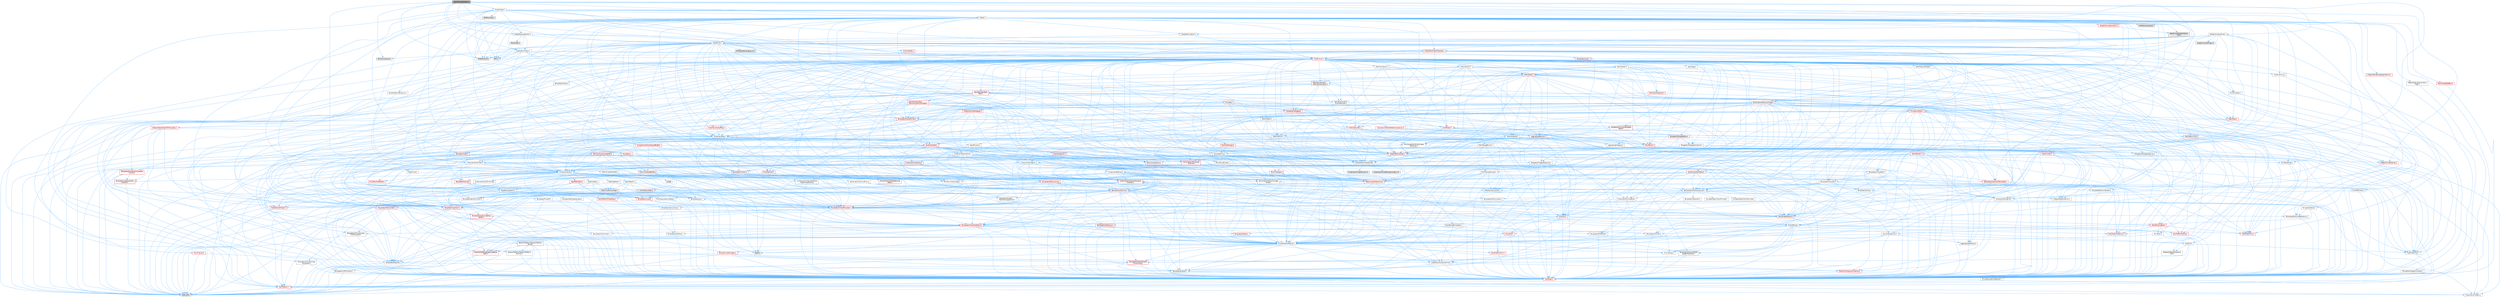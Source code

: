digraph "CopyTextureShaders.h"
{
 // INTERACTIVE_SVG=YES
 // LATEX_PDF_SIZE
  bgcolor="transparent";
  edge [fontname=Helvetica,fontsize=10,labelfontname=Helvetica,labelfontsize=10];
  node [fontname=Helvetica,fontsize=10,shape=box,height=0.2,width=0.4];
  Node1 [id="Node000001",label="CopyTextureShaders.h",height=0.2,width=0.4,color="gray40", fillcolor="grey60", style="filled", fontcolor="black",tooltip=" "];
  Node1 -> Node2 [id="edge1_Node000001_Node000002",color="steelblue1",style="solid",tooltip=" "];
  Node2 [id="Node000002",label="GlobalShader.h",height=0.2,width=0.4,color="grey40", fillcolor="white", style="filled",URL="$db/de3/GlobalShader_8h.html",tooltip=" "];
  Node2 -> Node3 [id="edge2_Node000002_Node000003",color="steelblue1",style="solid",tooltip=" "];
  Node3 [id="Node000003",label="Containers/Array.h",height=0.2,width=0.4,color="grey40", fillcolor="white", style="filled",URL="$df/dd0/Array_8h.html",tooltip=" "];
  Node3 -> Node4 [id="edge3_Node000003_Node000004",color="steelblue1",style="solid",tooltip=" "];
  Node4 [id="Node000004",label="CoreTypes.h",height=0.2,width=0.4,color="red", fillcolor="#FFF0F0", style="filled",URL="$dc/dec/CoreTypes_8h.html",tooltip=" "];
  Node4 -> Node5 [id="edge4_Node000004_Node000005",color="steelblue1",style="solid",tooltip=" "];
  Node5 [id="Node000005",label="HAL/Platform.h",height=0.2,width=0.4,color="red", fillcolor="#FFF0F0", style="filled",URL="$d9/dd0/Platform_8h.html",tooltip=" "];
  Node5 -> Node8 [id="edge5_Node000005_Node000008",color="steelblue1",style="solid",tooltip=" "];
  Node8 [id="Node000008",label="type_traits",height=0.2,width=0.4,color="grey60", fillcolor="#E0E0E0", style="filled",tooltip=" "];
  Node5 -> Node9 [id="edge6_Node000005_Node000009",color="steelblue1",style="solid",tooltip=" "];
  Node9 [id="Node000009",label="PreprocessorHelpers.h",height=0.2,width=0.4,color="grey40", fillcolor="white", style="filled",URL="$db/ddb/PreprocessorHelpers_8h.html",tooltip=" "];
  Node3 -> Node18 [id="edge7_Node000003_Node000018",color="steelblue1",style="solid",tooltip=" "];
  Node18 [id="Node000018",label="Misc/AssertionMacros.h",height=0.2,width=0.4,color="grey40", fillcolor="white", style="filled",URL="$d0/dfa/AssertionMacros_8h.html",tooltip=" "];
  Node18 -> Node4 [id="edge8_Node000018_Node000004",color="steelblue1",style="solid",tooltip=" "];
  Node18 -> Node5 [id="edge9_Node000018_Node000005",color="steelblue1",style="solid",tooltip=" "];
  Node18 -> Node19 [id="edge10_Node000018_Node000019",color="steelblue1",style="solid",tooltip=" "];
  Node19 [id="Node000019",label="HAL/PlatformMisc.h",height=0.2,width=0.4,color="red", fillcolor="#FFF0F0", style="filled",URL="$d0/df5/PlatformMisc_8h.html",tooltip=" "];
  Node19 -> Node4 [id="edge11_Node000019_Node000004",color="steelblue1",style="solid",tooltip=" "];
  Node18 -> Node9 [id="edge12_Node000018_Node000009",color="steelblue1",style="solid",tooltip=" "];
  Node18 -> Node55 [id="edge13_Node000018_Node000055",color="steelblue1",style="solid",tooltip=" "];
  Node55 [id="Node000055",label="Templates/EnableIf.h",height=0.2,width=0.4,color="grey40", fillcolor="white", style="filled",URL="$d7/d60/EnableIf_8h.html",tooltip=" "];
  Node55 -> Node4 [id="edge14_Node000055_Node000004",color="steelblue1",style="solid",tooltip=" "];
  Node18 -> Node56 [id="edge15_Node000018_Node000056",color="steelblue1",style="solid",tooltip=" "];
  Node56 [id="Node000056",label="Templates/IsArrayOrRefOf\lTypeByPredicate.h",height=0.2,width=0.4,color="grey40", fillcolor="white", style="filled",URL="$d6/da1/IsArrayOrRefOfTypeByPredicate_8h.html",tooltip=" "];
  Node56 -> Node4 [id="edge16_Node000056_Node000004",color="steelblue1",style="solid",tooltip=" "];
  Node18 -> Node57 [id="edge17_Node000018_Node000057",color="steelblue1",style="solid",tooltip=" "];
  Node57 [id="Node000057",label="Templates/IsValidVariadic\lFunctionArg.h",height=0.2,width=0.4,color="red", fillcolor="#FFF0F0", style="filled",URL="$d0/dc8/IsValidVariadicFunctionArg_8h.html",tooltip=" "];
  Node57 -> Node4 [id="edge18_Node000057_Node000004",color="steelblue1",style="solid",tooltip=" "];
  Node57 -> Node8 [id="edge19_Node000057_Node000008",color="steelblue1",style="solid",tooltip=" "];
  Node18 -> Node59 [id="edge20_Node000018_Node000059",color="steelblue1",style="solid",tooltip=" "];
  Node59 [id="Node000059",label="Traits/IsCharEncodingCompatible\lWith.h",height=0.2,width=0.4,color="red", fillcolor="#FFF0F0", style="filled",URL="$df/dd1/IsCharEncodingCompatibleWith_8h.html",tooltip=" "];
  Node59 -> Node8 [id="edge21_Node000059_Node000008",color="steelblue1",style="solid",tooltip=" "];
  Node18 -> Node61 [id="edge22_Node000018_Node000061",color="steelblue1",style="solid",tooltip=" "];
  Node61 [id="Node000061",label="Misc/VarArgs.h",height=0.2,width=0.4,color="grey40", fillcolor="white", style="filled",URL="$d5/d6f/VarArgs_8h.html",tooltip=" "];
  Node61 -> Node4 [id="edge23_Node000061_Node000004",color="steelblue1",style="solid",tooltip=" "];
  Node18 -> Node62 [id="edge24_Node000018_Node000062",color="steelblue1",style="solid",tooltip=" "];
  Node62 [id="Node000062",label="String/FormatStringSan.h",height=0.2,width=0.4,color="red", fillcolor="#FFF0F0", style="filled",URL="$d3/d8b/FormatStringSan_8h.html",tooltip=" "];
  Node62 -> Node8 [id="edge25_Node000062_Node000008",color="steelblue1",style="solid",tooltip=" "];
  Node62 -> Node4 [id="edge26_Node000062_Node000004",color="steelblue1",style="solid",tooltip=" "];
  Node62 -> Node63 [id="edge27_Node000062_Node000063",color="steelblue1",style="solid",tooltip=" "];
  Node63 [id="Node000063",label="Templates/Requires.h",height=0.2,width=0.4,color="grey40", fillcolor="white", style="filled",URL="$dc/d96/Requires_8h.html",tooltip=" "];
  Node63 -> Node55 [id="edge28_Node000063_Node000055",color="steelblue1",style="solid",tooltip=" "];
  Node63 -> Node8 [id="edge29_Node000063_Node000008",color="steelblue1",style="solid",tooltip=" "];
  Node62 -> Node57 [id="edge30_Node000062_Node000057",color="steelblue1",style="solid",tooltip=" "];
  Node62 -> Node27 [id="edge31_Node000062_Node000027",color="steelblue1",style="solid",tooltip=" "];
  Node27 [id="Node000027",label="Containers/ContainersFwd.h",height=0.2,width=0.4,color="grey40", fillcolor="white", style="filled",URL="$d4/d0a/ContainersFwd_8h.html",tooltip=" "];
  Node27 -> Node5 [id="edge32_Node000027_Node000005",color="steelblue1",style="solid",tooltip=" "];
  Node27 -> Node4 [id="edge33_Node000027_Node000004",color="steelblue1",style="solid",tooltip=" "];
  Node27 -> Node24 [id="edge34_Node000027_Node000024",color="steelblue1",style="solid",tooltip=" "];
  Node24 [id="Node000024",label="Traits/IsContiguousContainer.h",height=0.2,width=0.4,color="red", fillcolor="#FFF0F0", style="filled",URL="$d5/d3c/IsContiguousContainer_8h.html",tooltip=" "];
  Node24 -> Node4 [id="edge35_Node000024_Node000004",color="steelblue1",style="solid",tooltip=" "];
  Node18 -> Node68 [id="edge36_Node000018_Node000068",color="steelblue1",style="solid",tooltip=" "];
  Node68 [id="Node000068",label="atomic",height=0.2,width=0.4,color="grey60", fillcolor="#E0E0E0", style="filled",tooltip=" "];
  Node3 -> Node69 [id="edge37_Node000003_Node000069",color="steelblue1",style="solid",tooltip=" "];
  Node69 [id="Node000069",label="Misc/IntrusiveUnsetOptional\lState.h",height=0.2,width=0.4,color="red", fillcolor="#FFF0F0", style="filled",URL="$d2/d0a/IntrusiveUnsetOptionalState_8h.html",tooltip=" "];
  Node3 -> Node71 [id="edge38_Node000003_Node000071",color="steelblue1",style="solid",tooltip=" "];
  Node71 [id="Node000071",label="Misc/ReverseIterate.h",height=0.2,width=0.4,color="red", fillcolor="#FFF0F0", style="filled",URL="$db/de3/ReverseIterate_8h.html",tooltip=" "];
  Node71 -> Node5 [id="edge39_Node000071_Node000005",color="steelblue1",style="solid",tooltip=" "];
  Node3 -> Node73 [id="edge40_Node000003_Node000073",color="steelblue1",style="solid",tooltip=" "];
  Node73 [id="Node000073",label="HAL/UnrealMemory.h",height=0.2,width=0.4,color="red", fillcolor="#FFF0F0", style="filled",URL="$d9/d96/UnrealMemory_8h.html",tooltip=" "];
  Node73 -> Node4 [id="edge41_Node000073_Node000004",color="steelblue1",style="solid",tooltip=" "];
  Node73 -> Node77 [id="edge42_Node000073_Node000077",color="steelblue1",style="solid",tooltip=" "];
  Node77 [id="Node000077",label="HAL/MemoryBase.h",height=0.2,width=0.4,color="red", fillcolor="#FFF0F0", style="filled",URL="$d6/d9f/MemoryBase_8h.html",tooltip=" "];
  Node77 -> Node4 [id="edge43_Node000077_Node000004",color="steelblue1",style="solid",tooltip=" "];
  Node77 -> Node48 [id="edge44_Node000077_Node000048",color="steelblue1",style="solid",tooltip=" "];
  Node48 [id="Node000048",label="HAL/PlatformAtomics.h",height=0.2,width=0.4,color="red", fillcolor="#FFF0F0", style="filled",URL="$d3/d36/PlatformAtomics_8h.html",tooltip=" "];
  Node48 -> Node4 [id="edge45_Node000048_Node000004",color="steelblue1",style="solid",tooltip=" "];
  Node77 -> Node31 [id="edge46_Node000077_Node000031",color="steelblue1",style="solid",tooltip=" "];
  Node31 [id="Node000031",label="HAL/PlatformCrt.h",height=0.2,width=0.4,color="red", fillcolor="#FFF0F0", style="filled",URL="$d8/d75/PlatformCrt_8h.html",tooltip=" "];
  Node77 -> Node78 [id="edge47_Node000077_Node000078",color="steelblue1",style="solid",tooltip=" "];
  Node78 [id="Node000078",label="Misc/Exec.h",height=0.2,width=0.4,color="grey40", fillcolor="white", style="filled",URL="$de/ddb/Exec_8h.html",tooltip=" "];
  Node78 -> Node4 [id="edge48_Node000078_Node000004",color="steelblue1",style="solid",tooltip=" "];
  Node78 -> Node18 [id="edge49_Node000078_Node000018",color="steelblue1",style="solid",tooltip=" "];
  Node77 -> Node79 [id="edge50_Node000077_Node000079",color="steelblue1",style="solid",tooltip=" "];
  Node79 [id="Node000079",label="Misc/OutputDevice.h",height=0.2,width=0.4,color="grey40", fillcolor="white", style="filled",URL="$d7/d32/OutputDevice_8h.html",tooltip=" "];
  Node79 -> Node26 [id="edge51_Node000079_Node000026",color="steelblue1",style="solid",tooltip=" "];
  Node26 [id="Node000026",label="CoreFwd.h",height=0.2,width=0.4,color="grey40", fillcolor="white", style="filled",URL="$d1/d1e/CoreFwd_8h.html",tooltip=" "];
  Node26 -> Node4 [id="edge52_Node000026_Node000004",color="steelblue1",style="solid",tooltip=" "];
  Node26 -> Node27 [id="edge53_Node000026_Node000027",color="steelblue1",style="solid",tooltip=" "];
  Node26 -> Node28 [id="edge54_Node000026_Node000028",color="steelblue1",style="solid",tooltip=" "];
  Node28 [id="Node000028",label="Math/MathFwd.h",height=0.2,width=0.4,color="grey40", fillcolor="white", style="filled",URL="$d2/d10/MathFwd_8h.html",tooltip=" "];
  Node28 -> Node5 [id="edge55_Node000028_Node000005",color="steelblue1",style="solid",tooltip=" "];
  Node26 -> Node29 [id="edge56_Node000026_Node000029",color="steelblue1",style="solid",tooltip=" "];
  Node29 [id="Node000029",label="UObject/UObjectHierarchy\lFwd.h",height=0.2,width=0.4,color="grey40", fillcolor="white", style="filled",URL="$d3/d13/UObjectHierarchyFwd_8h.html",tooltip=" "];
  Node79 -> Node4 [id="edge57_Node000079_Node000004",color="steelblue1",style="solid",tooltip=" "];
  Node79 -> Node80 [id="edge58_Node000079_Node000080",color="steelblue1",style="solid",tooltip=" "];
  Node80 [id="Node000080",label="Logging/LogVerbosity.h",height=0.2,width=0.4,color="grey40", fillcolor="white", style="filled",URL="$d2/d8f/LogVerbosity_8h.html",tooltip=" "];
  Node80 -> Node4 [id="edge59_Node000080_Node000004",color="steelblue1",style="solid",tooltip=" "];
  Node79 -> Node61 [id="edge60_Node000079_Node000061",color="steelblue1",style="solid",tooltip=" "];
  Node79 -> Node56 [id="edge61_Node000079_Node000056",color="steelblue1",style="solid",tooltip=" "];
  Node79 -> Node57 [id="edge62_Node000079_Node000057",color="steelblue1",style="solid",tooltip=" "];
  Node79 -> Node59 [id="edge63_Node000079_Node000059",color="steelblue1",style="solid",tooltip=" "];
  Node73 -> Node90 [id="edge64_Node000073_Node000090",color="steelblue1",style="solid",tooltip=" "];
  Node90 [id="Node000090",label="HAL/PlatformMemory.h",height=0.2,width=0.4,color="red", fillcolor="#FFF0F0", style="filled",URL="$de/d68/PlatformMemory_8h.html",tooltip=" "];
  Node90 -> Node4 [id="edge65_Node000090_Node000004",color="steelblue1",style="solid",tooltip=" "];
  Node73 -> Node93 [id="edge66_Node000073_Node000093",color="steelblue1",style="solid",tooltip=" "];
  Node93 [id="Node000093",label="Templates/IsPointer.h",height=0.2,width=0.4,color="grey40", fillcolor="white", style="filled",URL="$d7/d05/IsPointer_8h.html",tooltip=" "];
  Node93 -> Node4 [id="edge67_Node000093_Node000004",color="steelblue1",style="solid",tooltip=" "];
  Node3 -> Node94 [id="edge68_Node000003_Node000094",color="steelblue1",style="solid",tooltip=" "];
  Node94 [id="Node000094",label="Templates/UnrealTypeTraits.h",height=0.2,width=0.4,color="red", fillcolor="#FFF0F0", style="filled",URL="$d2/d2d/UnrealTypeTraits_8h.html",tooltip=" "];
  Node94 -> Node4 [id="edge69_Node000094_Node000004",color="steelblue1",style="solid",tooltip=" "];
  Node94 -> Node93 [id="edge70_Node000094_Node000093",color="steelblue1",style="solid",tooltip=" "];
  Node94 -> Node18 [id="edge71_Node000094_Node000018",color="steelblue1",style="solid",tooltip=" "];
  Node94 -> Node86 [id="edge72_Node000094_Node000086",color="steelblue1",style="solid",tooltip=" "];
  Node86 [id="Node000086",label="Templates/AndOrNot.h",height=0.2,width=0.4,color="grey40", fillcolor="white", style="filled",URL="$db/d0a/AndOrNot_8h.html",tooltip=" "];
  Node86 -> Node4 [id="edge73_Node000086_Node000004",color="steelblue1",style="solid",tooltip=" "];
  Node94 -> Node55 [id="edge74_Node000094_Node000055",color="steelblue1",style="solid",tooltip=" "];
  Node94 -> Node95 [id="edge75_Node000094_Node000095",color="steelblue1",style="solid",tooltip=" "];
  Node95 [id="Node000095",label="Templates/IsArithmetic.h",height=0.2,width=0.4,color="grey40", fillcolor="white", style="filled",URL="$d2/d5d/IsArithmetic_8h.html",tooltip=" "];
  Node95 -> Node4 [id="edge76_Node000095_Node000004",color="steelblue1",style="solid",tooltip=" "];
  Node94 -> Node96 [id="edge77_Node000094_Node000096",color="steelblue1",style="solid",tooltip=" "];
  Node96 [id="Node000096",label="Templates/Models.h",height=0.2,width=0.4,color="red", fillcolor="#FFF0F0", style="filled",URL="$d3/d0c/Models_8h.html",tooltip=" "];
  Node94 -> Node97 [id="edge78_Node000094_Node000097",color="steelblue1",style="solid",tooltip=" "];
  Node97 [id="Node000097",label="Templates/IsPODType.h",height=0.2,width=0.4,color="grey40", fillcolor="white", style="filled",URL="$d7/db1/IsPODType_8h.html",tooltip=" "];
  Node97 -> Node4 [id="edge79_Node000097_Node000004",color="steelblue1",style="solid",tooltip=" "];
  Node94 -> Node98 [id="edge80_Node000094_Node000098",color="steelblue1",style="solid",tooltip=" "];
  Node98 [id="Node000098",label="Templates/IsUECoreType.h",height=0.2,width=0.4,color="grey40", fillcolor="white", style="filled",URL="$d1/db8/IsUECoreType_8h.html",tooltip=" "];
  Node98 -> Node4 [id="edge81_Node000098_Node000004",color="steelblue1",style="solid",tooltip=" "];
  Node98 -> Node8 [id="edge82_Node000098_Node000008",color="steelblue1",style="solid",tooltip=" "];
  Node94 -> Node87 [id="edge83_Node000094_Node000087",color="steelblue1",style="solid",tooltip=" "];
  Node87 [id="Node000087",label="Templates/IsTriviallyCopy\lConstructible.h",height=0.2,width=0.4,color="grey40", fillcolor="white", style="filled",URL="$d3/d78/IsTriviallyCopyConstructible_8h.html",tooltip=" "];
  Node87 -> Node4 [id="edge84_Node000087_Node000004",color="steelblue1",style="solid",tooltip=" "];
  Node87 -> Node8 [id="edge85_Node000087_Node000008",color="steelblue1",style="solid",tooltip=" "];
  Node3 -> Node99 [id="edge86_Node000003_Node000099",color="steelblue1",style="solid",tooltip=" "];
  Node99 [id="Node000099",label="Templates/UnrealTemplate.h",height=0.2,width=0.4,color="red", fillcolor="#FFF0F0", style="filled",URL="$d4/d24/UnrealTemplate_8h.html",tooltip=" "];
  Node99 -> Node4 [id="edge87_Node000099_Node000004",color="steelblue1",style="solid",tooltip=" "];
  Node99 -> Node93 [id="edge88_Node000099_Node000093",color="steelblue1",style="solid",tooltip=" "];
  Node99 -> Node73 [id="edge89_Node000099_Node000073",color="steelblue1",style="solid",tooltip=" "];
  Node99 -> Node94 [id="edge90_Node000099_Node000094",color="steelblue1",style="solid",tooltip=" "];
  Node99 -> Node102 [id="edge91_Node000099_Node000102",color="steelblue1",style="solid",tooltip=" "];
  Node102 [id="Node000102",label="Templates/RemoveReference.h",height=0.2,width=0.4,color="grey40", fillcolor="white", style="filled",URL="$da/dbe/RemoveReference_8h.html",tooltip=" "];
  Node102 -> Node4 [id="edge92_Node000102_Node000004",color="steelblue1",style="solid",tooltip=" "];
  Node99 -> Node63 [id="edge93_Node000099_Node000063",color="steelblue1",style="solid",tooltip=" "];
  Node99 -> Node103 [id="edge94_Node000099_Node000103",color="steelblue1",style="solid",tooltip=" "];
  Node103 [id="Node000103",label="Templates/TypeCompatible\lBytes.h",height=0.2,width=0.4,color="red", fillcolor="#FFF0F0", style="filled",URL="$df/d0a/TypeCompatibleBytes_8h.html",tooltip=" "];
  Node103 -> Node4 [id="edge95_Node000103_Node000004",color="steelblue1",style="solid",tooltip=" "];
  Node103 -> Node8 [id="edge96_Node000103_Node000008",color="steelblue1",style="solid",tooltip=" "];
  Node99 -> Node24 [id="edge97_Node000099_Node000024",color="steelblue1",style="solid",tooltip=" "];
  Node99 -> Node8 [id="edge98_Node000099_Node000008",color="steelblue1",style="solid",tooltip=" "];
  Node3 -> Node105 [id="edge99_Node000003_Node000105",color="steelblue1",style="solid",tooltip=" "];
  Node105 [id="Node000105",label="Containers/AllowShrinking.h",height=0.2,width=0.4,color="grey40", fillcolor="white", style="filled",URL="$d7/d1a/AllowShrinking_8h.html",tooltip=" "];
  Node105 -> Node4 [id="edge100_Node000105_Node000004",color="steelblue1",style="solid",tooltip=" "];
  Node3 -> Node106 [id="edge101_Node000003_Node000106",color="steelblue1",style="solid",tooltip=" "];
  Node106 [id="Node000106",label="Containers/ContainerAllocation\lPolicies.h",height=0.2,width=0.4,color="red", fillcolor="#FFF0F0", style="filled",URL="$d7/dff/ContainerAllocationPolicies_8h.html",tooltip=" "];
  Node106 -> Node4 [id="edge102_Node000106_Node000004",color="steelblue1",style="solid",tooltip=" "];
  Node106 -> Node106 [id="edge103_Node000106_Node000106",color="steelblue1",style="solid",tooltip=" "];
  Node106 -> Node108 [id="edge104_Node000106_Node000108",color="steelblue1",style="solid",tooltip=" "];
  Node108 [id="Node000108",label="HAL/PlatformMath.h",height=0.2,width=0.4,color="red", fillcolor="#FFF0F0", style="filled",URL="$dc/d53/PlatformMath_8h.html",tooltip=" "];
  Node108 -> Node4 [id="edge105_Node000108_Node000004",color="steelblue1",style="solid",tooltip=" "];
  Node106 -> Node73 [id="edge106_Node000106_Node000073",color="steelblue1",style="solid",tooltip=" "];
  Node106 -> Node41 [id="edge107_Node000106_Node000041",color="steelblue1",style="solid",tooltip=" "];
  Node41 [id="Node000041",label="Math/NumericLimits.h",height=0.2,width=0.4,color="grey40", fillcolor="white", style="filled",URL="$df/d1b/NumericLimits_8h.html",tooltip=" "];
  Node41 -> Node4 [id="edge108_Node000041_Node000004",color="steelblue1",style="solid",tooltip=" "];
  Node106 -> Node18 [id="edge109_Node000106_Node000018",color="steelblue1",style="solid",tooltip=" "];
  Node106 -> Node116 [id="edge110_Node000106_Node000116",color="steelblue1",style="solid",tooltip=" "];
  Node116 [id="Node000116",label="Templates/IsPolymorphic.h",height=0.2,width=0.4,color="grey40", fillcolor="white", style="filled",URL="$dc/d20/IsPolymorphic_8h.html",tooltip=" "];
  Node106 -> Node117 [id="edge111_Node000106_Node000117",color="steelblue1",style="solid",tooltip=" "];
  Node117 [id="Node000117",label="Templates/MemoryOps.h",height=0.2,width=0.4,color="red", fillcolor="#FFF0F0", style="filled",URL="$db/dea/MemoryOps_8h.html",tooltip=" "];
  Node117 -> Node4 [id="edge112_Node000117_Node000004",color="steelblue1",style="solid",tooltip=" "];
  Node117 -> Node73 [id="edge113_Node000117_Node000073",color="steelblue1",style="solid",tooltip=" "];
  Node117 -> Node88 [id="edge114_Node000117_Node000088",color="steelblue1",style="solid",tooltip=" "];
  Node88 [id="Node000088",label="Templates/IsTriviallyCopy\lAssignable.h",height=0.2,width=0.4,color="grey40", fillcolor="white", style="filled",URL="$d2/df2/IsTriviallyCopyAssignable_8h.html",tooltip=" "];
  Node88 -> Node4 [id="edge115_Node000088_Node000004",color="steelblue1",style="solid",tooltip=" "];
  Node88 -> Node8 [id="edge116_Node000088_Node000008",color="steelblue1",style="solid",tooltip=" "];
  Node117 -> Node87 [id="edge117_Node000117_Node000087",color="steelblue1",style="solid",tooltip=" "];
  Node117 -> Node63 [id="edge118_Node000117_Node000063",color="steelblue1",style="solid",tooltip=" "];
  Node117 -> Node94 [id="edge119_Node000117_Node000094",color="steelblue1",style="solid",tooltip=" "];
  Node117 -> Node8 [id="edge120_Node000117_Node000008",color="steelblue1",style="solid",tooltip=" "];
  Node106 -> Node103 [id="edge121_Node000106_Node000103",color="steelblue1",style="solid",tooltip=" "];
  Node106 -> Node8 [id="edge122_Node000106_Node000008",color="steelblue1",style="solid",tooltip=" "];
  Node3 -> Node118 [id="edge123_Node000003_Node000118",color="steelblue1",style="solid",tooltip=" "];
  Node118 [id="Node000118",label="Containers/ContainerElement\lTypeCompatibility.h",height=0.2,width=0.4,color="grey40", fillcolor="white", style="filled",URL="$df/ddf/ContainerElementTypeCompatibility_8h.html",tooltip=" "];
  Node118 -> Node4 [id="edge124_Node000118_Node000004",color="steelblue1",style="solid",tooltip=" "];
  Node118 -> Node94 [id="edge125_Node000118_Node000094",color="steelblue1",style="solid",tooltip=" "];
  Node3 -> Node119 [id="edge126_Node000003_Node000119",color="steelblue1",style="solid",tooltip=" "];
  Node119 [id="Node000119",label="Serialization/Archive.h",height=0.2,width=0.4,color="red", fillcolor="#FFF0F0", style="filled",URL="$d7/d3b/Archive_8h.html",tooltip=" "];
  Node119 -> Node26 [id="edge127_Node000119_Node000026",color="steelblue1",style="solid",tooltip=" "];
  Node119 -> Node4 [id="edge128_Node000119_Node000004",color="steelblue1",style="solid",tooltip=" "];
  Node119 -> Node120 [id="edge129_Node000119_Node000120",color="steelblue1",style="solid",tooltip=" "];
  Node120 [id="Node000120",label="HAL/PlatformProperties.h",height=0.2,width=0.4,color="red", fillcolor="#FFF0F0", style="filled",URL="$d9/db0/PlatformProperties_8h.html",tooltip=" "];
  Node120 -> Node4 [id="edge130_Node000120_Node000004",color="steelblue1",style="solid",tooltip=" "];
  Node119 -> Node123 [id="edge131_Node000119_Node000123",color="steelblue1",style="solid",tooltip=" "];
  Node123 [id="Node000123",label="Internationalization\l/TextNamespaceFwd.h",height=0.2,width=0.4,color="grey40", fillcolor="white", style="filled",URL="$d8/d97/TextNamespaceFwd_8h.html",tooltip=" "];
  Node123 -> Node4 [id="edge132_Node000123_Node000004",color="steelblue1",style="solid",tooltip=" "];
  Node119 -> Node28 [id="edge133_Node000119_Node000028",color="steelblue1",style="solid",tooltip=" "];
  Node119 -> Node18 [id="edge134_Node000119_Node000018",color="steelblue1",style="solid",tooltip=" "];
  Node119 -> Node124 [id="edge135_Node000119_Node000124",color="steelblue1",style="solid",tooltip=" "];
  Node124 [id="Node000124",label="Misc/EngineVersionBase.h",height=0.2,width=0.4,color="grey40", fillcolor="white", style="filled",URL="$d5/d2b/EngineVersionBase_8h.html",tooltip=" "];
  Node124 -> Node4 [id="edge136_Node000124_Node000004",color="steelblue1",style="solid",tooltip=" "];
  Node119 -> Node61 [id="edge137_Node000119_Node000061",color="steelblue1",style="solid",tooltip=" "];
  Node119 -> Node55 [id="edge138_Node000119_Node000055",color="steelblue1",style="solid",tooltip=" "];
  Node119 -> Node56 [id="edge139_Node000119_Node000056",color="steelblue1",style="solid",tooltip=" "];
  Node119 -> Node127 [id="edge140_Node000119_Node000127",color="steelblue1",style="solid",tooltip=" "];
  Node127 [id="Node000127",label="Templates/IsEnumClass.h",height=0.2,width=0.4,color="grey40", fillcolor="white", style="filled",URL="$d7/d15/IsEnumClass_8h.html",tooltip=" "];
  Node127 -> Node4 [id="edge141_Node000127_Node000004",color="steelblue1",style="solid",tooltip=" "];
  Node127 -> Node86 [id="edge142_Node000127_Node000086",color="steelblue1",style="solid",tooltip=" "];
  Node119 -> Node57 [id="edge143_Node000119_Node000057",color="steelblue1",style="solid",tooltip=" "];
  Node119 -> Node99 [id="edge144_Node000119_Node000099",color="steelblue1",style="solid",tooltip=" "];
  Node119 -> Node59 [id="edge145_Node000119_Node000059",color="steelblue1",style="solid",tooltip=" "];
  Node119 -> Node128 [id="edge146_Node000119_Node000128",color="steelblue1",style="solid",tooltip=" "];
  Node128 [id="Node000128",label="UObject/ObjectVersion.h",height=0.2,width=0.4,color="grey40", fillcolor="white", style="filled",URL="$da/d63/ObjectVersion_8h.html",tooltip=" "];
  Node128 -> Node4 [id="edge147_Node000128_Node000004",color="steelblue1",style="solid",tooltip=" "];
  Node3 -> Node129 [id="edge148_Node000003_Node000129",color="steelblue1",style="solid",tooltip=" "];
  Node129 [id="Node000129",label="Serialization/MemoryImage\lWriter.h",height=0.2,width=0.4,color="grey40", fillcolor="white", style="filled",URL="$d0/d08/MemoryImageWriter_8h.html",tooltip=" "];
  Node129 -> Node4 [id="edge149_Node000129_Node000004",color="steelblue1",style="solid",tooltip=" "];
  Node129 -> Node130 [id="edge150_Node000129_Node000130",color="steelblue1",style="solid",tooltip=" "];
  Node130 [id="Node000130",label="Serialization/MemoryLayout.h",height=0.2,width=0.4,color="grey40", fillcolor="white", style="filled",URL="$d7/d66/MemoryLayout_8h.html",tooltip=" "];
  Node130 -> Node131 [id="edge151_Node000130_Node000131",color="steelblue1",style="solid",tooltip=" "];
  Node131 [id="Node000131",label="Concepts/StaticClassProvider.h",height=0.2,width=0.4,color="grey40", fillcolor="white", style="filled",URL="$dd/d83/StaticClassProvider_8h.html",tooltip=" "];
  Node130 -> Node132 [id="edge152_Node000130_Node000132",color="steelblue1",style="solid",tooltip=" "];
  Node132 [id="Node000132",label="Concepts/StaticStructProvider.h",height=0.2,width=0.4,color="grey40", fillcolor="white", style="filled",URL="$d5/d77/StaticStructProvider_8h.html",tooltip=" "];
  Node130 -> Node133 [id="edge153_Node000130_Node000133",color="steelblue1",style="solid",tooltip=" "];
  Node133 [id="Node000133",label="Containers/EnumAsByte.h",height=0.2,width=0.4,color="grey40", fillcolor="white", style="filled",URL="$d6/d9a/EnumAsByte_8h.html",tooltip=" "];
  Node133 -> Node4 [id="edge154_Node000133_Node000004",color="steelblue1",style="solid",tooltip=" "];
  Node133 -> Node97 [id="edge155_Node000133_Node000097",color="steelblue1",style="solid",tooltip=" "];
  Node133 -> Node134 [id="edge156_Node000133_Node000134",color="steelblue1",style="solid",tooltip=" "];
  Node134 [id="Node000134",label="Templates/TypeHash.h",height=0.2,width=0.4,color="red", fillcolor="#FFF0F0", style="filled",URL="$d1/d62/TypeHash_8h.html",tooltip=" "];
  Node134 -> Node4 [id="edge157_Node000134_Node000004",color="steelblue1",style="solid",tooltip=" "];
  Node134 -> Node63 [id="edge158_Node000134_Node000063",color="steelblue1",style="solid",tooltip=" "];
  Node134 -> Node135 [id="edge159_Node000134_Node000135",color="steelblue1",style="solid",tooltip=" "];
  Node135 [id="Node000135",label="Misc/Crc.h",height=0.2,width=0.4,color="red", fillcolor="#FFF0F0", style="filled",URL="$d4/dd2/Crc_8h.html",tooltip=" "];
  Node135 -> Node4 [id="edge160_Node000135_Node000004",color="steelblue1",style="solid",tooltip=" "];
  Node135 -> Node75 [id="edge161_Node000135_Node000075",color="steelblue1",style="solid",tooltip=" "];
  Node75 [id="Node000075",label="HAL/PlatformString.h",height=0.2,width=0.4,color="red", fillcolor="#FFF0F0", style="filled",URL="$db/db5/PlatformString_8h.html",tooltip=" "];
  Node75 -> Node4 [id="edge162_Node000075_Node000004",color="steelblue1",style="solid",tooltip=" "];
  Node135 -> Node18 [id="edge163_Node000135_Node000018",color="steelblue1",style="solid",tooltip=" "];
  Node135 -> Node136 [id="edge164_Node000135_Node000136",color="steelblue1",style="solid",tooltip=" "];
  Node136 [id="Node000136",label="Misc/CString.h",height=0.2,width=0.4,color="grey40", fillcolor="white", style="filled",URL="$d2/d49/CString_8h.html",tooltip=" "];
  Node136 -> Node4 [id="edge165_Node000136_Node000004",color="steelblue1",style="solid",tooltip=" "];
  Node136 -> Node31 [id="edge166_Node000136_Node000031",color="steelblue1",style="solid",tooltip=" "];
  Node136 -> Node75 [id="edge167_Node000136_Node000075",color="steelblue1",style="solid",tooltip=" "];
  Node136 -> Node18 [id="edge168_Node000136_Node000018",color="steelblue1",style="solid",tooltip=" "];
  Node136 -> Node137 [id="edge169_Node000136_Node000137",color="steelblue1",style="solid",tooltip=" "];
  Node137 [id="Node000137",label="Misc/Char.h",height=0.2,width=0.4,color="red", fillcolor="#FFF0F0", style="filled",URL="$d0/d58/Char_8h.html",tooltip=" "];
  Node137 -> Node4 [id="edge170_Node000137_Node000004",color="steelblue1",style="solid",tooltip=" "];
  Node137 -> Node8 [id="edge171_Node000137_Node000008",color="steelblue1",style="solid",tooltip=" "];
  Node136 -> Node61 [id="edge172_Node000136_Node000061",color="steelblue1",style="solid",tooltip=" "];
  Node136 -> Node56 [id="edge173_Node000136_Node000056",color="steelblue1",style="solid",tooltip=" "];
  Node136 -> Node57 [id="edge174_Node000136_Node000057",color="steelblue1",style="solid",tooltip=" "];
  Node136 -> Node59 [id="edge175_Node000136_Node000059",color="steelblue1",style="solid",tooltip=" "];
  Node135 -> Node137 [id="edge176_Node000135_Node000137",color="steelblue1",style="solid",tooltip=" "];
  Node135 -> Node94 [id="edge177_Node000135_Node000094",color="steelblue1",style="solid",tooltip=" "];
  Node134 -> Node8 [id="edge178_Node000134_Node000008",color="steelblue1",style="solid",tooltip=" "];
  Node130 -> Node21 [id="edge179_Node000130_Node000021",color="steelblue1",style="solid",tooltip=" "];
  Node21 [id="Node000021",label="Containers/StringFwd.h",height=0.2,width=0.4,color="grey40", fillcolor="white", style="filled",URL="$df/d37/StringFwd_8h.html",tooltip=" "];
  Node21 -> Node4 [id="edge180_Node000021_Node000004",color="steelblue1",style="solid",tooltip=" "];
  Node21 -> Node22 [id="edge181_Node000021_Node000022",color="steelblue1",style="solid",tooltip=" "];
  Node22 [id="Node000022",label="Traits/ElementType.h",height=0.2,width=0.4,color="red", fillcolor="#FFF0F0", style="filled",URL="$d5/d4f/ElementType_8h.html",tooltip=" "];
  Node22 -> Node5 [id="edge182_Node000022_Node000005",color="steelblue1",style="solid",tooltip=" "];
  Node22 -> Node8 [id="edge183_Node000022_Node000008",color="steelblue1",style="solid",tooltip=" "];
  Node21 -> Node24 [id="edge184_Node000021_Node000024",color="steelblue1",style="solid",tooltip=" "];
  Node130 -> Node73 [id="edge185_Node000130_Node000073",color="steelblue1",style="solid",tooltip=" "];
  Node130 -> Node141 [id="edge186_Node000130_Node000141",color="steelblue1",style="solid",tooltip=" "];
  Node141 [id="Node000141",label="Misc/DelayedAutoRegister.h",height=0.2,width=0.4,color="grey40", fillcolor="white", style="filled",URL="$d1/dda/DelayedAutoRegister_8h.html",tooltip=" "];
  Node141 -> Node5 [id="edge187_Node000141_Node000005",color="steelblue1",style="solid",tooltip=" "];
  Node130 -> Node55 [id="edge188_Node000130_Node000055",color="steelblue1",style="solid",tooltip=" "];
  Node130 -> Node142 [id="edge189_Node000130_Node000142",color="steelblue1",style="solid",tooltip=" "];
  Node142 [id="Node000142",label="Templates/IsAbstract.h",height=0.2,width=0.4,color="grey40", fillcolor="white", style="filled",URL="$d8/db7/IsAbstract_8h.html",tooltip=" "];
  Node130 -> Node116 [id="edge190_Node000130_Node000116",color="steelblue1",style="solid",tooltip=" "];
  Node130 -> Node96 [id="edge191_Node000130_Node000096",color="steelblue1",style="solid",tooltip=" "];
  Node130 -> Node99 [id="edge192_Node000130_Node000099",color="steelblue1",style="solid",tooltip=" "];
  Node3 -> Node143 [id="edge193_Node000003_Node000143",color="steelblue1",style="solid",tooltip=" "];
  Node143 [id="Node000143",label="Algo/Heapify.h",height=0.2,width=0.4,color="grey40", fillcolor="white", style="filled",URL="$d0/d2a/Heapify_8h.html",tooltip=" "];
  Node143 -> Node144 [id="edge194_Node000143_Node000144",color="steelblue1",style="solid",tooltip=" "];
  Node144 [id="Node000144",label="Algo/Impl/BinaryHeap.h",height=0.2,width=0.4,color="red", fillcolor="#FFF0F0", style="filled",URL="$d7/da3/Algo_2Impl_2BinaryHeap_8h.html",tooltip=" "];
  Node144 -> Node145 [id="edge195_Node000144_Node000145",color="steelblue1",style="solid",tooltip=" "];
  Node145 [id="Node000145",label="Templates/Invoke.h",height=0.2,width=0.4,color="red", fillcolor="#FFF0F0", style="filled",URL="$d7/deb/Invoke_8h.html",tooltip=" "];
  Node145 -> Node4 [id="edge196_Node000145_Node000004",color="steelblue1",style="solid",tooltip=" "];
  Node145 -> Node99 [id="edge197_Node000145_Node000099",color="steelblue1",style="solid",tooltip=" "];
  Node145 -> Node8 [id="edge198_Node000145_Node000008",color="steelblue1",style="solid",tooltip=" "];
  Node144 -> Node8 [id="edge199_Node000144_Node000008",color="steelblue1",style="solid",tooltip=" "];
  Node143 -> Node149 [id="edge200_Node000143_Node000149",color="steelblue1",style="solid",tooltip=" "];
  Node149 [id="Node000149",label="Templates/IdentityFunctor.h",height=0.2,width=0.4,color="grey40", fillcolor="white", style="filled",URL="$d7/d2e/IdentityFunctor_8h.html",tooltip=" "];
  Node149 -> Node5 [id="edge201_Node000149_Node000005",color="steelblue1",style="solid",tooltip=" "];
  Node143 -> Node145 [id="edge202_Node000143_Node000145",color="steelblue1",style="solid",tooltip=" "];
  Node143 -> Node150 [id="edge203_Node000143_Node000150",color="steelblue1",style="solid",tooltip=" "];
  Node150 [id="Node000150",label="Templates/Less.h",height=0.2,width=0.4,color="grey40", fillcolor="white", style="filled",URL="$de/dc8/Less_8h.html",tooltip=" "];
  Node150 -> Node4 [id="edge204_Node000150_Node000004",color="steelblue1",style="solid",tooltip=" "];
  Node150 -> Node99 [id="edge205_Node000150_Node000099",color="steelblue1",style="solid",tooltip=" "];
  Node143 -> Node99 [id="edge206_Node000143_Node000099",color="steelblue1",style="solid",tooltip=" "];
  Node3 -> Node151 [id="edge207_Node000003_Node000151",color="steelblue1",style="solid",tooltip=" "];
  Node151 [id="Node000151",label="Algo/HeapSort.h",height=0.2,width=0.4,color="grey40", fillcolor="white", style="filled",URL="$d3/d92/HeapSort_8h.html",tooltip=" "];
  Node151 -> Node144 [id="edge208_Node000151_Node000144",color="steelblue1",style="solid",tooltip=" "];
  Node151 -> Node149 [id="edge209_Node000151_Node000149",color="steelblue1",style="solid",tooltip=" "];
  Node151 -> Node150 [id="edge210_Node000151_Node000150",color="steelblue1",style="solid",tooltip=" "];
  Node151 -> Node99 [id="edge211_Node000151_Node000099",color="steelblue1",style="solid",tooltip=" "];
  Node3 -> Node152 [id="edge212_Node000003_Node000152",color="steelblue1",style="solid",tooltip=" "];
  Node152 [id="Node000152",label="Algo/IsHeap.h",height=0.2,width=0.4,color="grey40", fillcolor="white", style="filled",URL="$de/d32/IsHeap_8h.html",tooltip=" "];
  Node152 -> Node144 [id="edge213_Node000152_Node000144",color="steelblue1",style="solid",tooltip=" "];
  Node152 -> Node149 [id="edge214_Node000152_Node000149",color="steelblue1",style="solid",tooltip=" "];
  Node152 -> Node145 [id="edge215_Node000152_Node000145",color="steelblue1",style="solid",tooltip=" "];
  Node152 -> Node150 [id="edge216_Node000152_Node000150",color="steelblue1",style="solid",tooltip=" "];
  Node152 -> Node99 [id="edge217_Node000152_Node000099",color="steelblue1",style="solid",tooltip=" "];
  Node3 -> Node144 [id="edge218_Node000003_Node000144",color="steelblue1",style="solid",tooltip=" "];
  Node3 -> Node153 [id="edge219_Node000003_Node000153",color="steelblue1",style="solid",tooltip=" "];
  Node153 [id="Node000153",label="Algo/StableSort.h",height=0.2,width=0.4,color="red", fillcolor="#FFF0F0", style="filled",URL="$d7/d3c/StableSort_8h.html",tooltip=" "];
  Node153 -> Node154 [id="edge220_Node000153_Node000154",color="steelblue1",style="solid",tooltip=" "];
  Node154 [id="Node000154",label="Algo/BinarySearch.h",height=0.2,width=0.4,color="grey40", fillcolor="white", style="filled",URL="$db/db4/BinarySearch_8h.html",tooltip=" "];
  Node154 -> Node149 [id="edge221_Node000154_Node000149",color="steelblue1",style="solid",tooltip=" "];
  Node154 -> Node145 [id="edge222_Node000154_Node000145",color="steelblue1",style="solid",tooltip=" "];
  Node154 -> Node150 [id="edge223_Node000154_Node000150",color="steelblue1",style="solid",tooltip=" "];
  Node153 -> Node149 [id="edge224_Node000153_Node000149",color="steelblue1",style="solid",tooltip=" "];
  Node153 -> Node145 [id="edge225_Node000153_Node000145",color="steelblue1",style="solid",tooltip=" "];
  Node153 -> Node150 [id="edge226_Node000153_Node000150",color="steelblue1",style="solid",tooltip=" "];
  Node153 -> Node99 [id="edge227_Node000153_Node000099",color="steelblue1",style="solid",tooltip=" "];
  Node3 -> Node156 [id="edge228_Node000003_Node000156",color="steelblue1",style="solid",tooltip=" "];
  Node156 [id="Node000156",label="Concepts/GetTypeHashable.h",height=0.2,width=0.4,color="grey40", fillcolor="white", style="filled",URL="$d3/da2/GetTypeHashable_8h.html",tooltip=" "];
  Node156 -> Node4 [id="edge229_Node000156_Node000004",color="steelblue1",style="solid",tooltip=" "];
  Node156 -> Node134 [id="edge230_Node000156_Node000134",color="steelblue1",style="solid",tooltip=" "];
  Node3 -> Node149 [id="edge231_Node000003_Node000149",color="steelblue1",style="solid",tooltip=" "];
  Node3 -> Node145 [id="edge232_Node000003_Node000145",color="steelblue1",style="solid",tooltip=" "];
  Node3 -> Node150 [id="edge233_Node000003_Node000150",color="steelblue1",style="solid",tooltip=" "];
  Node3 -> Node157 [id="edge234_Node000003_Node000157",color="steelblue1",style="solid",tooltip=" "];
  Node157 [id="Node000157",label="Templates/LosesQualifiers\lFromTo.h",height=0.2,width=0.4,color="red", fillcolor="#FFF0F0", style="filled",URL="$d2/db3/LosesQualifiersFromTo_8h.html",tooltip=" "];
  Node157 -> Node8 [id="edge235_Node000157_Node000008",color="steelblue1",style="solid",tooltip=" "];
  Node3 -> Node63 [id="edge236_Node000003_Node000063",color="steelblue1",style="solid",tooltip=" "];
  Node3 -> Node158 [id="edge237_Node000003_Node000158",color="steelblue1",style="solid",tooltip=" "];
  Node158 [id="Node000158",label="Templates/Sorting.h",height=0.2,width=0.4,color="red", fillcolor="#FFF0F0", style="filled",URL="$d3/d9e/Sorting_8h.html",tooltip=" "];
  Node158 -> Node4 [id="edge238_Node000158_Node000004",color="steelblue1",style="solid",tooltip=" "];
  Node158 -> Node154 [id="edge239_Node000158_Node000154",color="steelblue1",style="solid",tooltip=" "];
  Node158 -> Node108 [id="edge240_Node000158_Node000108",color="steelblue1",style="solid",tooltip=" "];
  Node158 -> Node150 [id="edge241_Node000158_Node000150",color="steelblue1",style="solid",tooltip=" "];
  Node3 -> Node162 [id="edge242_Node000003_Node000162",color="steelblue1",style="solid",tooltip=" "];
  Node162 [id="Node000162",label="Templates/AlignmentTemplates.h",height=0.2,width=0.4,color="red", fillcolor="#FFF0F0", style="filled",URL="$dd/d32/AlignmentTemplates_8h.html",tooltip=" "];
  Node162 -> Node4 [id="edge243_Node000162_Node000004",color="steelblue1",style="solid",tooltip=" "];
  Node162 -> Node93 [id="edge244_Node000162_Node000093",color="steelblue1",style="solid",tooltip=" "];
  Node3 -> Node22 [id="edge245_Node000003_Node000022",color="steelblue1",style="solid",tooltip=" "];
  Node3 -> Node114 [id="edge246_Node000003_Node000114",color="steelblue1",style="solid",tooltip=" "];
  Node114 [id="Node000114",label="limits",height=0.2,width=0.4,color="grey60", fillcolor="#E0E0E0", style="filled",tooltip=" "];
  Node3 -> Node8 [id="edge247_Node000003_Node000008",color="steelblue1",style="solid",tooltip=" "];
  Node2 -> Node163 [id="edge248_Node000002_Node000163",color="steelblue1",style="solid",tooltip=" "];
  Node163 [id="Node000163",label="Containers/Map.h",height=0.2,width=0.4,color="grey40", fillcolor="white", style="filled",URL="$df/d79/Map_8h.html",tooltip=" "];
  Node163 -> Node4 [id="edge249_Node000163_Node000004",color="steelblue1",style="solid",tooltip=" "];
  Node163 -> Node164 [id="edge250_Node000163_Node000164",color="steelblue1",style="solid",tooltip=" "];
  Node164 [id="Node000164",label="Algo/Reverse.h",height=0.2,width=0.4,color="grey40", fillcolor="white", style="filled",URL="$d5/d93/Reverse_8h.html",tooltip=" "];
  Node164 -> Node4 [id="edge251_Node000164_Node000004",color="steelblue1",style="solid",tooltip=" "];
  Node164 -> Node99 [id="edge252_Node000164_Node000099",color="steelblue1",style="solid",tooltip=" "];
  Node163 -> Node118 [id="edge253_Node000163_Node000118",color="steelblue1",style="solid",tooltip=" "];
  Node163 -> Node165 [id="edge254_Node000163_Node000165",color="steelblue1",style="solid",tooltip=" "];
  Node165 [id="Node000165",label="Containers/Set.h",height=0.2,width=0.4,color="red", fillcolor="#FFF0F0", style="filled",URL="$d4/d45/Set_8h.html",tooltip=" "];
  Node165 -> Node106 [id="edge255_Node000165_Node000106",color="steelblue1",style="solid",tooltip=" "];
  Node165 -> Node118 [id="edge256_Node000165_Node000118",color="steelblue1",style="solid",tooltip=" "];
  Node165 -> Node167 [id="edge257_Node000165_Node000167",color="steelblue1",style="solid",tooltip=" "];
  Node167 [id="Node000167",label="Containers/SparseArray.h",height=0.2,width=0.4,color="grey40", fillcolor="white", style="filled",URL="$d5/dbf/SparseArray_8h.html",tooltip=" "];
  Node167 -> Node4 [id="edge258_Node000167_Node000004",color="steelblue1",style="solid",tooltip=" "];
  Node167 -> Node18 [id="edge259_Node000167_Node000018",color="steelblue1",style="solid",tooltip=" "];
  Node167 -> Node73 [id="edge260_Node000167_Node000073",color="steelblue1",style="solid",tooltip=" "];
  Node167 -> Node94 [id="edge261_Node000167_Node000094",color="steelblue1",style="solid",tooltip=" "];
  Node167 -> Node99 [id="edge262_Node000167_Node000099",color="steelblue1",style="solid",tooltip=" "];
  Node167 -> Node106 [id="edge263_Node000167_Node000106",color="steelblue1",style="solid",tooltip=" "];
  Node167 -> Node150 [id="edge264_Node000167_Node000150",color="steelblue1",style="solid",tooltip=" "];
  Node167 -> Node3 [id="edge265_Node000167_Node000003",color="steelblue1",style="solid",tooltip=" "];
  Node167 -> Node161 [id="edge266_Node000167_Node000161",color="steelblue1",style="solid",tooltip=" "];
  Node161 [id="Node000161",label="Math/UnrealMathUtility.h",height=0.2,width=0.4,color="red", fillcolor="#FFF0F0", style="filled",URL="$db/db8/UnrealMathUtility_8h.html",tooltip=" "];
  Node161 -> Node4 [id="edge267_Node000161_Node000004",color="steelblue1",style="solid",tooltip=" "];
  Node161 -> Node18 [id="edge268_Node000161_Node000018",color="steelblue1",style="solid",tooltip=" "];
  Node161 -> Node108 [id="edge269_Node000161_Node000108",color="steelblue1",style="solid",tooltip=" "];
  Node161 -> Node28 [id="edge270_Node000161_Node000028",color="steelblue1",style="solid",tooltip=" "];
  Node161 -> Node63 [id="edge271_Node000161_Node000063",color="steelblue1",style="solid",tooltip=" "];
  Node167 -> Node168 [id="edge272_Node000167_Node000168",color="steelblue1",style="solid",tooltip=" "];
  Node168 [id="Node000168",label="Containers/ScriptArray.h",height=0.2,width=0.4,color="red", fillcolor="#FFF0F0", style="filled",URL="$dc/daf/ScriptArray_8h.html",tooltip=" "];
  Node168 -> Node4 [id="edge273_Node000168_Node000004",color="steelblue1",style="solid",tooltip=" "];
  Node168 -> Node18 [id="edge274_Node000168_Node000018",color="steelblue1",style="solid",tooltip=" "];
  Node168 -> Node73 [id="edge275_Node000168_Node000073",color="steelblue1",style="solid",tooltip=" "];
  Node168 -> Node105 [id="edge276_Node000168_Node000105",color="steelblue1",style="solid",tooltip=" "];
  Node168 -> Node106 [id="edge277_Node000168_Node000106",color="steelblue1",style="solid",tooltip=" "];
  Node168 -> Node3 [id="edge278_Node000168_Node000003",color="steelblue1",style="solid",tooltip=" "];
  Node167 -> Node169 [id="edge279_Node000167_Node000169",color="steelblue1",style="solid",tooltip=" "];
  Node169 [id="Node000169",label="Containers/BitArray.h",height=0.2,width=0.4,color="grey40", fillcolor="white", style="filled",URL="$d1/de4/BitArray_8h.html",tooltip=" "];
  Node169 -> Node106 [id="edge280_Node000169_Node000106",color="steelblue1",style="solid",tooltip=" "];
  Node169 -> Node4 [id="edge281_Node000169_Node000004",color="steelblue1",style="solid",tooltip=" "];
  Node169 -> Node48 [id="edge282_Node000169_Node000048",color="steelblue1",style="solid",tooltip=" "];
  Node169 -> Node73 [id="edge283_Node000169_Node000073",color="steelblue1",style="solid",tooltip=" "];
  Node169 -> Node161 [id="edge284_Node000169_Node000161",color="steelblue1",style="solid",tooltip=" "];
  Node169 -> Node18 [id="edge285_Node000169_Node000018",color="steelblue1",style="solid",tooltip=" "];
  Node169 -> Node43 [id="edge286_Node000169_Node000043",color="steelblue1",style="solid",tooltip=" "];
  Node43 [id="Node000043",label="Misc/EnumClassFlags.h",height=0.2,width=0.4,color="grey40", fillcolor="white", style="filled",URL="$d8/de7/EnumClassFlags_8h.html",tooltip=" "];
  Node169 -> Node119 [id="edge287_Node000169_Node000119",color="steelblue1",style="solid",tooltip=" "];
  Node169 -> Node129 [id="edge288_Node000169_Node000129",color="steelblue1",style="solid",tooltip=" "];
  Node169 -> Node130 [id="edge289_Node000169_Node000130",color="steelblue1",style="solid",tooltip=" "];
  Node169 -> Node55 [id="edge290_Node000169_Node000055",color="steelblue1",style="solid",tooltip=" "];
  Node169 -> Node145 [id="edge291_Node000169_Node000145",color="steelblue1",style="solid",tooltip=" "];
  Node169 -> Node99 [id="edge292_Node000169_Node000099",color="steelblue1",style="solid",tooltip=" "];
  Node169 -> Node94 [id="edge293_Node000169_Node000094",color="steelblue1",style="solid",tooltip=" "];
  Node167 -> Node170 [id="edge294_Node000167_Node000170",color="steelblue1",style="solid",tooltip=" "];
  Node170 [id="Node000170",label="Serialization/Structured\lArchive.h",height=0.2,width=0.4,color="red", fillcolor="#FFF0F0", style="filled",URL="$d9/d1e/StructuredArchive_8h.html",tooltip=" "];
  Node170 -> Node3 [id="edge295_Node000170_Node000003",color="steelblue1",style="solid",tooltip=" "];
  Node170 -> Node106 [id="edge296_Node000170_Node000106",color="steelblue1",style="solid",tooltip=" "];
  Node170 -> Node4 [id="edge297_Node000170_Node000004",color="steelblue1",style="solid",tooltip=" "];
  Node170 -> Node119 [id="edge298_Node000170_Node000119",color="steelblue1",style="solid",tooltip=" "];
  Node170 -> Node181 [id="edge299_Node000170_Node000181",color="steelblue1",style="solid",tooltip=" "];
  Node181 [id="Node000181",label="Templates/UniqueObj.h",height=0.2,width=0.4,color="grey40", fillcolor="white", style="filled",URL="$da/d95/UniqueObj_8h.html",tooltip=" "];
  Node181 -> Node4 [id="edge300_Node000181_Node000004",color="steelblue1",style="solid",tooltip=" "];
  Node181 -> Node182 [id="edge301_Node000181_Node000182",color="steelblue1",style="solid",tooltip=" "];
  Node182 [id="Node000182",label="Templates/UniquePtr.h",height=0.2,width=0.4,color="grey40", fillcolor="white", style="filled",URL="$de/d1a/UniquePtr_8h.html",tooltip=" "];
  Node182 -> Node4 [id="edge302_Node000182_Node000004",color="steelblue1",style="solid",tooltip=" "];
  Node182 -> Node99 [id="edge303_Node000182_Node000099",color="steelblue1",style="solid",tooltip=" "];
  Node182 -> Node183 [id="edge304_Node000182_Node000183",color="steelblue1",style="solid",tooltip=" "];
  Node183 [id="Node000183",label="Templates/IsArray.h",height=0.2,width=0.4,color="grey40", fillcolor="white", style="filled",URL="$d8/d8d/IsArray_8h.html",tooltip=" "];
  Node183 -> Node4 [id="edge305_Node000183_Node000004",color="steelblue1",style="solid",tooltip=" "];
  Node182 -> Node184 [id="edge306_Node000182_Node000184",color="steelblue1",style="solid",tooltip=" "];
  Node184 [id="Node000184",label="Templates/RemoveExtent.h",height=0.2,width=0.4,color="grey40", fillcolor="white", style="filled",URL="$dc/de9/RemoveExtent_8h.html",tooltip=" "];
  Node184 -> Node4 [id="edge307_Node000184_Node000004",color="steelblue1",style="solid",tooltip=" "];
  Node182 -> Node63 [id="edge308_Node000182_Node000063",color="steelblue1",style="solid",tooltip=" "];
  Node182 -> Node130 [id="edge309_Node000182_Node000130",color="steelblue1",style="solid",tooltip=" "];
  Node182 -> Node8 [id="edge310_Node000182_Node000008",color="steelblue1",style="solid",tooltip=" "];
  Node167 -> Node129 [id="edge311_Node000167_Node000129",color="steelblue1",style="solid",tooltip=" "];
  Node167 -> Node186 [id="edge312_Node000167_Node000186",color="steelblue1",style="solid",tooltip=" "];
  Node186 [id="Node000186",label="Containers/UnrealString.h",height=0.2,width=0.4,color="grey40", fillcolor="white", style="filled",URL="$d5/dba/UnrealString_8h.html",tooltip=" "];
  Node186 -> Node187 [id="edge313_Node000186_Node000187",color="steelblue1",style="solid",tooltip=" "];
  Node187 [id="Node000187",label="Containers/UnrealStringIncludes.h.inl",height=0.2,width=0.4,color="grey60", fillcolor="#E0E0E0", style="filled",tooltip=" "];
  Node186 -> Node188 [id="edge314_Node000186_Node000188",color="steelblue1",style="solid",tooltip=" "];
  Node188 [id="Node000188",label="Containers/UnrealString.h.inl",height=0.2,width=0.4,color="grey60", fillcolor="#E0E0E0", style="filled",tooltip=" "];
  Node186 -> Node189 [id="edge315_Node000186_Node000189",color="steelblue1",style="solid",tooltip=" "];
  Node189 [id="Node000189",label="Misc/StringFormatArg.h",height=0.2,width=0.4,color="grey40", fillcolor="white", style="filled",URL="$d2/d16/StringFormatArg_8h.html",tooltip=" "];
  Node189 -> Node27 [id="edge316_Node000189_Node000027",color="steelblue1",style="solid",tooltip=" "];
  Node167 -> Node69 [id="edge317_Node000167_Node000069",color="steelblue1",style="solid",tooltip=" "];
  Node165 -> Node27 [id="edge318_Node000165_Node000027",color="steelblue1",style="solid",tooltip=" "];
  Node165 -> Node161 [id="edge319_Node000165_Node000161",color="steelblue1",style="solid",tooltip=" "];
  Node165 -> Node18 [id="edge320_Node000165_Node000018",color="steelblue1",style="solid",tooltip=" "];
  Node165 -> Node190 [id="edge321_Node000165_Node000190",color="steelblue1",style="solid",tooltip=" "];
  Node190 [id="Node000190",label="Misc/StructBuilder.h",height=0.2,width=0.4,color="grey40", fillcolor="white", style="filled",URL="$d9/db3/StructBuilder_8h.html",tooltip=" "];
  Node190 -> Node4 [id="edge322_Node000190_Node000004",color="steelblue1",style="solid",tooltip=" "];
  Node190 -> Node161 [id="edge323_Node000190_Node000161",color="steelblue1",style="solid",tooltip=" "];
  Node190 -> Node162 [id="edge324_Node000190_Node000162",color="steelblue1",style="solid",tooltip=" "];
  Node165 -> Node129 [id="edge325_Node000165_Node000129",color="steelblue1",style="solid",tooltip=" "];
  Node165 -> Node170 [id="edge326_Node000165_Node000170",color="steelblue1",style="solid",tooltip=" "];
  Node165 -> Node191 [id="edge327_Node000165_Node000191",color="steelblue1",style="solid",tooltip=" "];
  Node191 [id="Node000191",label="Templates/Function.h",height=0.2,width=0.4,color="red", fillcolor="#FFF0F0", style="filled",URL="$df/df5/Function_8h.html",tooltip=" "];
  Node191 -> Node4 [id="edge328_Node000191_Node000004",color="steelblue1",style="solid",tooltip=" "];
  Node191 -> Node18 [id="edge329_Node000191_Node000018",color="steelblue1",style="solid",tooltip=" "];
  Node191 -> Node69 [id="edge330_Node000191_Node000069",color="steelblue1",style="solid",tooltip=" "];
  Node191 -> Node73 [id="edge331_Node000191_Node000073",color="steelblue1",style="solid",tooltip=" "];
  Node191 -> Node94 [id="edge332_Node000191_Node000094",color="steelblue1",style="solid",tooltip=" "];
  Node191 -> Node145 [id="edge333_Node000191_Node000145",color="steelblue1",style="solid",tooltip=" "];
  Node191 -> Node99 [id="edge334_Node000191_Node000099",color="steelblue1",style="solid",tooltip=" "];
  Node191 -> Node63 [id="edge335_Node000191_Node000063",color="steelblue1",style="solid",tooltip=" "];
  Node191 -> Node161 [id="edge336_Node000191_Node000161",color="steelblue1",style="solid",tooltip=" "];
  Node191 -> Node8 [id="edge337_Node000191_Node000008",color="steelblue1",style="solid",tooltip=" "];
  Node165 -> Node158 [id="edge338_Node000165_Node000158",color="steelblue1",style="solid",tooltip=" "];
  Node165 -> Node134 [id="edge339_Node000165_Node000134",color="steelblue1",style="solid",tooltip=" "];
  Node165 -> Node99 [id="edge340_Node000165_Node000099",color="steelblue1",style="solid",tooltip=" "];
  Node165 -> Node8 [id="edge341_Node000165_Node000008",color="steelblue1",style="solid",tooltip=" "];
  Node163 -> Node186 [id="edge342_Node000163_Node000186",color="steelblue1",style="solid",tooltip=" "];
  Node163 -> Node18 [id="edge343_Node000163_Node000018",color="steelblue1",style="solid",tooltip=" "];
  Node163 -> Node190 [id="edge344_Node000163_Node000190",color="steelblue1",style="solid",tooltip=" "];
  Node163 -> Node191 [id="edge345_Node000163_Node000191",color="steelblue1",style="solid",tooltip=" "];
  Node163 -> Node158 [id="edge346_Node000163_Node000158",color="steelblue1",style="solid",tooltip=" "];
  Node163 -> Node194 [id="edge347_Node000163_Node000194",color="steelblue1",style="solid",tooltip=" "];
  Node194 [id="Node000194",label="Templates/Tuple.h",height=0.2,width=0.4,color="red", fillcolor="#FFF0F0", style="filled",URL="$d2/d4f/Tuple_8h.html",tooltip=" "];
  Node194 -> Node4 [id="edge348_Node000194_Node000004",color="steelblue1",style="solid",tooltip=" "];
  Node194 -> Node99 [id="edge349_Node000194_Node000099",color="steelblue1",style="solid",tooltip=" "];
  Node194 -> Node195 [id="edge350_Node000194_Node000195",color="steelblue1",style="solid",tooltip=" "];
  Node195 [id="Node000195",label="Delegates/IntegerSequence.h",height=0.2,width=0.4,color="grey40", fillcolor="white", style="filled",URL="$d2/dcc/IntegerSequence_8h.html",tooltip=" "];
  Node195 -> Node4 [id="edge351_Node000195_Node000004",color="steelblue1",style="solid",tooltip=" "];
  Node194 -> Node145 [id="edge352_Node000194_Node000145",color="steelblue1",style="solid",tooltip=" "];
  Node194 -> Node170 [id="edge353_Node000194_Node000170",color="steelblue1",style="solid",tooltip=" "];
  Node194 -> Node130 [id="edge354_Node000194_Node000130",color="steelblue1",style="solid",tooltip=" "];
  Node194 -> Node63 [id="edge355_Node000194_Node000063",color="steelblue1",style="solid",tooltip=" "];
  Node194 -> Node134 [id="edge356_Node000194_Node000134",color="steelblue1",style="solid",tooltip=" "];
  Node194 -> Node8 [id="edge357_Node000194_Node000008",color="steelblue1",style="solid",tooltip=" "];
  Node163 -> Node99 [id="edge358_Node000163_Node000099",color="steelblue1",style="solid",tooltip=" "];
  Node163 -> Node94 [id="edge359_Node000163_Node000094",color="steelblue1",style="solid",tooltip=" "];
  Node163 -> Node8 [id="edge360_Node000163_Node000008",color="steelblue1",style="solid",tooltip=" "];
  Node2 -> Node186 [id="edge361_Node000002_Node000186",color="steelblue1",style="solid",tooltip=" "];
  Node2 -> Node197 [id="edge362_Node000002_Node000197",color="steelblue1",style="solid",tooltip=" "];
  Node197 [id="Node000197",label="CoreMinimal.h",height=0.2,width=0.4,color="red", fillcolor="#FFF0F0", style="filled",URL="$d7/d67/CoreMinimal_8h.html",tooltip=" "];
  Node197 -> Node4 [id="edge363_Node000197_Node000004",color="steelblue1",style="solid",tooltip=" "];
  Node197 -> Node26 [id="edge364_Node000197_Node000026",color="steelblue1",style="solid",tooltip=" "];
  Node197 -> Node29 [id="edge365_Node000197_Node000029",color="steelblue1",style="solid",tooltip=" "];
  Node197 -> Node27 [id="edge366_Node000197_Node000027",color="steelblue1",style="solid",tooltip=" "];
  Node197 -> Node61 [id="edge367_Node000197_Node000061",color="steelblue1",style="solid",tooltip=" "];
  Node197 -> Node80 [id="edge368_Node000197_Node000080",color="steelblue1",style="solid",tooltip=" "];
  Node197 -> Node79 [id="edge369_Node000197_Node000079",color="steelblue1",style="solid",tooltip=" "];
  Node197 -> Node31 [id="edge370_Node000197_Node000031",color="steelblue1",style="solid",tooltip=" "];
  Node197 -> Node19 [id="edge371_Node000197_Node000019",color="steelblue1",style="solid",tooltip=" "];
  Node197 -> Node18 [id="edge372_Node000197_Node000018",color="steelblue1",style="solid",tooltip=" "];
  Node197 -> Node93 [id="edge373_Node000197_Node000093",color="steelblue1",style="solid",tooltip=" "];
  Node197 -> Node90 [id="edge374_Node000197_Node000090",color="steelblue1",style="solid",tooltip=" "];
  Node197 -> Node48 [id="edge375_Node000197_Node000048",color="steelblue1",style="solid",tooltip=" "];
  Node197 -> Node78 [id="edge376_Node000197_Node000078",color="steelblue1",style="solid",tooltip=" "];
  Node197 -> Node77 [id="edge377_Node000197_Node000077",color="steelblue1",style="solid",tooltip=" "];
  Node197 -> Node73 [id="edge378_Node000197_Node000073",color="steelblue1",style="solid",tooltip=" "];
  Node197 -> Node95 [id="edge379_Node000197_Node000095",color="steelblue1",style="solid",tooltip=" "];
  Node197 -> Node86 [id="edge380_Node000197_Node000086",color="steelblue1",style="solid",tooltip=" "];
  Node197 -> Node97 [id="edge381_Node000197_Node000097",color="steelblue1",style="solid",tooltip=" "];
  Node197 -> Node98 [id="edge382_Node000197_Node000098",color="steelblue1",style="solid",tooltip=" "];
  Node197 -> Node87 [id="edge383_Node000197_Node000087",color="steelblue1",style="solid",tooltip=" "];
  Node197 -> Node94 [id="edge384_Node000197_Node000094",color="steelblue1",style="solid",tooltip=" "];
  Node197 -> Node55 [id="edge385_Node000197_Node000055",color="steelblue1",style="solid",tooltip=" "];
  Node197 -> Node102 [id="edge386_Node000197_Node000102",color="steelblue1",style="solid",tooltip=" "];
  Node197 -> Node198 [id="edge387_Node000197_Node000198",color="steelblue1",style="solid",tooltip=" "];
  Node198 [id="Node000198",label="Templates/IntegralConstant.h",height=0.2,width=0.4,color="grey40", fillcolor="white", style="filled",URL="$db/d1b/IntegralConstant_8h.html",tooltip=" "];
  Node198 -> Node4 [id="edge388_Node000198_Node000004",color="steelblue1",style="solid",tooltip=" "];
  Node197 -> Node199 [id="edge389_Node000197_Node000199",color="steelblue1",style="solid",tooltip=" "];
  Node199 [id="Node000199",label="Templates/IsClass.h",height=0.2,width=0.4,color="grey40", fillcolor="white", style="filled",URL="$db/dcb/IsClass_8h.html",tooltip=" "];
  Node199 -> Node4 [id="edge390_Node000199_Node000004",color="steelblue1",style="solid",tooltip=" "];
  Node197 -> Node103 [id="edge391_Node000197_Node000103",color="steelblue1",style="solid",tooltip=" "];
  Node197 -> Node24 [id="edge392_Node000197_Node000024",color="steelblue1",style="solid",tooltip=" "];
  Node197 -> Node99 [id="edge393_Node000197_Node000099",color="steelblue1",style="solid",tooltip=" "];
  Node197 -> Node41 [id="edge394_Node000197_Node000041",color="steelblue1",style="solid",tooltip=" "];
  Node197 -> Node108 [id="edge395_Node000197_Node000108",color="steelblue1",style="solid",tooltip=" "];
  Node197 -> Node88 [id="edge396_Node000197_Node000088",color="steelblue1",style="solid",tooltip=" "];
  Node197 -> Node117 [id="edge397_Node000197_Node000117",color="steelblue1",style="solid",tooltip=" "];
  Node197 -> Node106 [id="edge398_Node000197_Node000106",color="steelblue1",style="solid",tooltip=" "];
  Node197 -> Node127 [id="edge399_Node000197_Node000127",color="steelblue1",style="solid",tooltip=" "];
  Node197 -> Node120 [id="edge400_Node000197_Node000120",color="steelblue1",style="solid",tooltip=" "];
  Node197 -> Node124 [id="edge401_Node000197_Node000124",color="steelblue1",style="solid",tooltip=" "];
  Node197 -> Node123 [id="edge402_Node000197_Node000123",color="steelblue1",style="solid",tooltip=" "];
  Node197 -> Node119 [id="edge403_Node000197_Node000119",color="steelblue1",style="solid",tooltip=" "];
  Node197 -> Node150 [id="edge404_Node000197_Node000150",color="steelblue1",style="solid",tooltip=" "];
  Node197 -> Node158 [id="edge405_Node000197_Node000158",color="steelblue1",style="solid",tooltip=" "];
  Node197 -> Node137 [id="edge406_Node000197_Node000137",color="steelblue1",style="solid",tooltip=" "];
  Node197 -> Node200 [id="edge407_Node000197_Node000200",color="steelblue1",style="solid",tooltip=" "];
  Node200 [id="Node000200",label="GenericPlatform/GenericPlatform\lStricmp.h",height=0.2,width=0.4,color="grey40", fillcolor="white", style="filled",URL="$d2/d86/GenericPlatformStricmp_8h.html",tooltip=" "];
  Node200 -> Node4 [id="edge408_Node000200_Node000004",color="steelblue1",style="solid",tooltip=" "];
  Node197 -> Node201 [id="edge409_Node000197_Node000201",color="steelblue1",style="solid",tooltip=" "];
  Node201 [id="Node000201",label="GenericPlatform/GenericPlatform\lString.h",height=0.2,width=0.4,color="red", fillcolor="#FFF0F0", style="filled",URL="$dd/d20/GenericPlatformString_8h.html",tooltip=" "];
  Node201 -> Node4 [id="edge410_Node000201_Node000004",color="steelblue1",style="solid",tooltip=" "];
  Node201 -> Node200 [id="edge411_Node000201_Node000200",color="steelblue1",style="solid",tooltip=" "];
  Node201 -> Node55 [id="edge412_Node000201_Node000055",color="steelblue1",style="solid",tooltip=" "];
  Node201 -> Node59 [id="edge413_Node000201_Node000059",color="steelblue1",style="solid",tooltip=" "];
  Node201 -> Node8 [id="edge414_Node000201_Node000008",color="steelblue1",style="solid",tooltip=" "];
  Node197 -> Node75 [id="edge415_Node000197_Node000075",color="steelblue1",style="solid",tooltip=" "];
  Node197 -> Node136 [id="edge416_Node000197_Node000136",color="steelblue1",style="solid",tooltip=" "];
  Node197 -> Node135 [id="edge417_Node000197_Node000135",color="steelblue1",style="solid",tooltip=" "];
  Node197 -> Node161 [id="edge418_Node000197_Node000161",color="steelblue1",style="solid",tooltip=" "];
  Node197 -> Node186 [id="edge419_Node000197_Node000186",color="steelblue1",style="solid",tooltip=" "];
  Node197 -> Node3 [id="edge420_Node000197_Node000003",color="steelblue1",style="solid",tooltip=" "];
  Node197 -> Node204 [id="edge421_Node000197_Node000204",color="steelblue1",style="solid",tooltip=" "];
  Node204 [id="Node000204",label="Misc/FrameNumber.h",height=0.2,width=0.4,color="grey40", fillcolor="white", style="filled",URL="$dd/dbd/FrameNumber_8h.html",tooltip=" "];
  Node204 -> Node4 [id="edge422_Node000204_Node000004",color="steelblue1",style="solid",tooltip=" "];
  Node204 -> Node41 [id="edge423_Node000204_Node000041",color="steelblue1",style="solid",tooltip=" "];
  Node204 -> Node161 [id="edge424_Node000204_Node000161",color="steelblue1",style="solid",tooltip=" "];
  Node204 -> Node55 [id="edge425_Node000204_Node000055",color="steelblue1",style="solid",tooltip=" "];
  Node204 -> Node94 [id="edge426_Node000204_Node000094",color="steelblue1",style="solid",tooltip=" "];
  Node197 -> Node205 [id="edge427_Node000197_Node000205",color="steelblue1",style="solid",tooltip=" "];
  Node205 [id="Node000205",label="Misc/Timespan.h",height=0.2,width=0.4,color="red", fillcolor="#FFF0F0", style="filled",URL="$da/dd9/Timespan_8h.html",tooltip=" "];
  Node205 -> Node4 [id="edge428_Node000205_Node000004",color="steelblue1",style="solid",tooltip=" "];
  Node205 -> Node161 [id="edge429_Node000205_Node000161",color="steelblue1",style="solid",tooltip=" "];
  Node205 -> Node18 [id="edge430_Node000205_Node000018",color="steelblue1",style="solid",tooltip=" "];
  Node197 -> Node207 [id="edge431_Node000197_Node000207",color="steelblue1",style="solid",tooltip=" "];
  Node207 [id="Node000207",label="Containers/StringConv.h",height=0.2,width=0.4,color="grey40", fillcolor="white", style="filled",URL="$d3/ddf/StringConv_8h.html",tooltip=" "];
  Node207 -> Node4 [id="edge432_Node000207_Node000004",color="steelblue1",style="solid",tooltip=" "];
  Node207 -> Node18 [id="edge433_Node000207_Node000018",color="steelblue1",style="solid",tooltip=" "];
  Node207 -> Node106 [id="edge434_Node000207_Node000106",color="steelblue1",style="solid",tooltip=" "];
  Node207 -> Node3 [id="edge435_Node000207_Node000003",color="steelblue1",style="solid",tooltip=" "];
  Node207 -> Node136 [id="edge436_Node000207_Node000136",color="steelblue1",style="solid",tooltip=" "];
  Node207 -> Node183 [id="edge437_Node000207_Node000183",color="steelblue1",style="solid",tooltip=" "];
  Node207 -> Node99 [id="edge438_Node000207_Node000099",color="steelblue1",style="solid",tooltip=" "];
  Node207 -> Node94 [id="edge439_Node000207_Node000094",color="steelblue1",style="solid",tooltip=" "];
  Node207 -> Node22 [id="edge440_Node000207_Node000022",color="steelblue1",style="solid",tooltip=" "];
  Node207 -> Node59 [id="edge441_Node000207_Node000059",color="steelblue1",style="solid",tooltip=" "];
  Node207 -> Node24 [id="edge442_Node000207_Node000024",color="steelblue1",style="solid",tooltip=" "];
  Node207 -> Node8 [id="edge443_Node000207_Node000008",color="steelblue1",style="solid",tooltip=" "];
  Node197 -> Node208 [id="edge444_Node000197_Node000208",color="steelblue1",style="solid",tooltip=" "];
  Node208 [id="Node000208",label="UObject/UnrealNames.h",height=0.2,width=0.4,color="red", fillcolor="#FFF0F0", style="filled",URL="$d8/db1/UnrealNames_8h.html",tooltip=" "];
  Node208 -> Node4 [id="edge445_Node000208_Node000004",color="steelblue1",style="solid",tooltip=" "];
  Node197 -> Node210 [id="edge446_Node000197_Node000210",color="steelblue1",style="solid",tooltip=" "];
  Node210 [id="Node000210",label="UObject/NameTypes.h",height=0.2,width=0.4,color="red", fillcolor="#FFF0F0", style="filled",URL="$d6/d35/NameTypes_8h.html",tooltip=" "];
  Node210 -> Node4 [id="edge447_Node000210_Node000004",color="steelblue1",style="solid",tooltip=" "];
  Node210 -> Node18 [id="edge448_Node000210_Node000018",color="steelblue1",style="solid",tooltip=" "];
  Node210 -> Node73 [id="edge449_Node000210_Node000073",color="steelblue1",style="solid",tooltip=" "];
  Node210 -> Node94 [id="edge450_Node000210_Node000094",color="steelblue1",style="solid",tooltip=" "];
  Node210 -> Node99 [id="edge451_Node000210_Node000099",color="steelblue1",style="solid",tooltip=" "];
  Node210 -> Node186 [id="edge452_Node000210_Node000186",color="steelblue1",style="solid",tooltip=" "];
  Node210 -> Node211 [id="edge453_Node000210_Node000211",color="steelblue1",style="solid",tooltip=" "];
  Node211 [id="Node000211",label="HAL/CriticalSection.h",height=0.2,width=0.4,color="red", fillcolor="#FFF0F0", style="filled",URL="$d6/d90/CriticalSection_8h.html",tooltip=" "];
  Node210 -> Node207 [id="edge454_Node000210_Node000207",color="steelblue1",style="solid",tooltip=" "];
  Node210 -> Node21 [id="edge455_Node000210_Node000021",color="steelblue1",style="solid",tooltip=" "];
  Node210 -> Node208 [id="edge456_Node000210_Node000208",color="steelblue1",style="solid",tooltip=" "];
  Node210 -> Node130 [id="edge457_Node000210_Node000130",color="steelblue1",style="solid",tooltip=" "];
  Node210 -> Node69 [id="edge458_Node000210_Node000069",color="steelblue1",style="solid",tooltip=" "];
  Node197 -> Node218 [id="edge459_Node000197_Node000218",color="steelblue1",style="solid",tooltip=" "];
  Node218 [id="Node000218",label="Misc/Parse.h",height=0.2,width=0.4,color="red", fillcolor="#FFF0F0", style="filled",URL="$dc/d71/Parse_8h.html",tooltip=" "];
  Node218 -> Node21 [id="edge460_Node000218_Node000021",color="steelblue1",style="solid",tooltip=" "];
  Node218 -> Node186 [id="edge461_Node000218_Node000186",color="steelblue1",style="solid",tooltip=" "];
  Node218 -> Node4 [id="edge462_Node000218_Node000004",color="steelblue1",style="solid",tooltip=" "];
  Node218 -> Node31 [id="edge463_Node000218_Node000031",color="steelblue1",style="solid",tooltip=" "];
  Node218 -> Node43 [id="edge464_Node000218_Node000043",color="steelblue1",style="solid",tooltip=" "];
  Node218 -> Node191 [id="edge465_Node000218_Node000191",color="steelblue1",style="solid",tooltip=" "];
  Node197 -> Node162 [id="edge466_Node000197_Node000162",color="steelblue1",style="solid",tooltip=" "];
  Node197 -> Node190 [id="edge467_Node000197_Node000190",color="steelblue1",style="solid",tooltip=" "];
  Node197 -> Node110 [id="edge468_Node000197_Node000110",color="steelblue1",style="solid",tooltip=" "];
  Node110 [id="Node000110",label="Templates/Decay.h",height=0.2,width=0.4,color="grey40", fillcolor="white", style="filled",URL="$dd/d0f/Decay_8h.html",tooltip=" "];
  Node110 -> Node4 [id="edge469_Node000110_Node000004",color="steelblue1",style="solid",tooltip=" "];
  Node110 -> Node102 [id="edge470_Node000110_Node000102",color="steelblue1",style="solid",tooltip=" "];
  Node110 -> Node8 [id="edge471_Node000110_Node000008",color="steelblue1",style="solid",tooltip=" "];
  Node197 -> Node219 [id="edge472_Node000197_Node000219",color="steelblue1",style="solid",tooltip=" "];
  Node219 [id="Node000219",label="Templates/PointerIsConvertible\lFromTo.h",height=0.2,width=0.4,color="red", fillcolor="#FFF0F0", style="filled",URL="$d6/d65/PointerIsConvertibleFromTo_8h.html",tooltip=" "];
  Node219 -> Node4 [id="edge473_Node000219_Node000004",color="steelblue1",style="solid",tooltip=" "];
  Node219 -> Node157 [id="edge474_Node000219_Node000157",color="steelblue1",style="solid",tooltip=" "];
  Node219 -> Node8 [id="edge475_Node000219_Node000008",color="steelblue1",style="solid",tooltip=" "];
  Node197 -> Node145 [id="edge476_Node000197_Node000145",color="steelblue1",style="solid",tooltip=" "];
  Node197 -> Node191 [id="edge477_Node000197_Node000191",color="steelblue1",style="solid",tooltip=" "];
  Node197 -> Node134 [id="edge478_Node000197_Node000134",color="steelblue1",style="solid",tooltip=" "];
  Node197 -> Node168 [id="edge479_Node000197_Node000168",color="steelblue1",style="solid",tooltip=" "];
  Node197 -> Node169 [id="edge480_Node000197_Node000169",color="steelblue1",style="solid",tooltip=" "];
  Node197 -> Node167 [id="edge481_Node000197_Node000167",color="steelblue1",style="solid",tooltip=" "];
  Node197 -> Node165 [id="edge482_Node000197_Node000165",color="steelblue1",style="solid",tooltip=" "];
  Node197 -> Node164 [id="edge483_Node000197_Node000164",color="steelblue1",style="solid",tooltip=" "];
  Node197 -> Node163 [id="edge484_Node000197_Node000163",color="steelblue1",style="solid",tooltip=" "];
  Node197 -> Node220 [id="edge485_Node000197_Node000220",color="steelblue1",style="solid",tooltip=" "];
  Node220 [id="Node000220",label="Math/IntPoint.h",height=0.2,width=0.4,color="grey40", fillcolor="white", style="filled",URL="$d3/df7/IntPoint_8h.html",tooltip=" "];
  Node220 -> Node4 [id="edge486_Node000220_Node000004",color="steelblue1",style="solid",tooltip=" "];
  Node220 -> Node18 [id="edge487_Node000220_Node000018",color="steelblue1",style="solid",tooltip=" "];
  Node220 -> Node218 [id="edge488_Node000220_Node000218",color="steelblue1",style="solid",tooltip=" "];
  Node220 -> Node28 [id="edge489_Node000220_Node000028",color="steelblue1",style="solid",tooltip=" "];
  Node220 -> Node161 [id="edge490_Node000220_Node000161",color="steelblue1",style="solid",tooltip=" "];
  Node220 -> Node186 [id="edge491_Node000220_Node000186",color="steelblue1",style="solid",tooltip=" "];
  Node220 -> Node170 [id="edge492_Node000220_Node000170",color="steelblue1",style="solid",tooltip=" "];
  Node220 -> Node134 [id="edge493_Node000220_Node000134",color="steelblue1",style="solid",tooltip=" "];
  Node220 -> Node221 [id="edge494_Node000220_Node000221",color="steelblue1",style="solid",tooltip=" "];
  Node221 [id="Node000221",label="Misc/LargeWorldCoordinates\lSerializer.h",height=0.2,width=0.4,color="grey40", fillcolor="white", style="filled",URL="$d7/df9/LargeWorldCoordinatesSerializer_8h.html",tooltip=" "];
  Node221 -> Node210 [id="edge495_Node000221_Node000210",color="steelblue1",style="solid",tooltip=" "];
  Node221 -> Node128 [id="edge496_Node000221_Node000128",color="steelblue1",style="solid",tooltip=" "];
  Node221 -> Node170 [id="edge497_Node000221_Node000170",color="steelblue1",style="solid",tooltip=" "];
  Node197 -> Node222 [id="edge498_Node000197_Node000222",color="steelblue1",style="solid",tooltip=" "];
  Node222 [id="Node000222",label="Math/IntVector.h",height=0.2,width=0.4,color="grey40", fillcolor="white", style="filled",URL="$d7/d44/IntVector_8h.html",tooltip=" "];
  Node222 -> Node4 [id="edge499_Node000222_Node000004",color="steelblue1",style="solid",tooltip=" "];
  Node222 -> Node135 [id="edge500_Node000222_Node000135",color="steelblue1",style="solid",tooltip=" "];
  Node222 -> Node218 [id="edge501_Node000222_Node000218",color="steelblue1",style="solid",tooltip=" "];
  Node222 -> Node28 [id="edge502_Node000222_Node000028",color="steelblue1",style="solid",tooltip=" "];
  Node222 -> Node161 [id="edge503_Node000222_Node000161",color="steelblue1",style="solid",tooltip=" "];
  Node222 -> Node186 [id="edge504_Node000222_Node000186",color="steelblue1",style="solid",tooltip=" "];
  Node222 -> Node170 [id="edge505_Node000222_Node000170",color="steelblue1",style="solid",tooltip=" "];
  Node222 -> Node221 [id="edge506_Node000222_Node000221",color="steelblue1",style="solid",tooltip=" "];
  Node197 -> Node223 [id="edge507_Node000197_Node000223",color="steelblue1",style="solid",tooltip=" "];
  Node223 [id="Node000223",label="Logging/LogCategory.h",height=0.2,width=0.4,color="grey40", fillcolor="white", style="filled",URL="$d9/d36/LogCategory_8h.html",tooltip=" "];
  Node223 -> Node4 [id="edge508_Node000223_Node000004",color="steelblue1",style="solid",tooltip=" "];
  Node223 -> Node80 [id="edge509_Node000223_Node000080",color="steelblue1",style="solid",tooltip=" "];
  Node223 -> Node210 [id="edge510_Node000223_Node000210",color="steelblue1",style="solid",tooltip=" "];
  Node197 -> Node224 [id="edge511_Node000197_Node000224",color="steelblue1",style="solid",tooltip=" "];
  Node224 [id="Node000224",label="Logging/LogMacros.h",height=0.2,width=0.4,color="red", fillcolor="#FFF0F0", style="filled",URL="$d0/d16/LogMacros_8h.html",tooltip=" "];
  Node224 -> Node186 [id="edge512_Node000224_Node000186",color="steelblue1",style="solid",tooltip=" "];
  Node224 -> Node4 [id="edge513_Node000224_Node000004",color="steelblue1",style="solid",tooltip=" "];
  Node224 -> Node9 [id="edge514_Node000224_Node000009",color="steelblue1",style="solid",tooltip=" "];
  Node224 -> Node223 [id="edge515_Node000224_Node000223",color="steelblue1",style="solid",tooltip=" "];
  Node224 -> Node80 [id="edge516_Node000224_Node000080",color="steelblue1",style="solid",tooltip=" "];
  Node224 -> Node18 [id="edge517_Node000224_Node000018",color="steelblue1",style="solid",tooltip=" "];
  Node224 -> Node61 [id="edge518_Node000224_Node000061",color="steelblue1",style="solid",tooltip=" "];
  Node224 -> Node62 [id="edge519_Node000224_Node000062",color="steelblue1",style="solid",tooltip=" "];
  Node224 -> Node55 [id="edge520_Node000224_Node000055",color="steelblue1",style="solid",tooltip=" "];
  Node224 -> Node56 [id="edge521_Node000224_Node000056",color="steelblue1",style="solid",tooltip=" "];
  Node224 -> Node57 [id="edge522_Node000224_Node000057",color="steelblue1",style="solid",tooltip=" "];
  Node224 -> Node59 [id="edge523_Node000224_Node000059",color="steelblue1",style="solid",tooltip=" "];
  Node224 -> Node8 [id="edge524_Node000224_Node000008",color="steelblue1",style="solid",tooltip=" "];
  Node197 -> Node227 [id="edge525_Node000197_Node000227",color="steelblue1",style="solid",tooltip=" "];
  Node227 [id="Node000227",label="Math/Vector2D.h",height=0.2,width=0.4,color="red", fillcolor="#FFF0F0", style="filled",URL="$d3/db0/Vector2D_8h.html",tooltip=" "];
  Node227 -> Node4 [id="edge526_Node000227_Node000004",color="steelblue1",style="solid",tooltip=" "];
  Node227 -> Node28 [id="edge527_Node000227_Node000028",color="steelblue1",style="solid",tooltip=" "];
  Node227 -> Node18 [id="edge528_Node000227_Node000018",color="steelblue1",style="solid",tooltip=" "];
  Node227 -> Node135 [id="edge529_Node000227_Node000135",color="steelblue1",style="solid",tooltip=" "];
  Node227 -> Node161 [id="edge530_Node000227_Node000161",color="steelblue1",style="solid",tooltip=" "];
  Node227 -> Node186 [id="edge531_Node000227_Node000186",color="steelblue1",style="solid",tooltip=" "];
  Node227 -> Node218 [id="edge532_Node000227_Node000218",color="steelblue1",style="solid",tooltip=" "];
  Node227 -> Node221 [id="edge533_Node000227_Node000221",color="steelblue1",style="solid",tooltip=" "];
  Node227 -> Node220 [id="edge534_Node000227_Node000220",color="steelblue1",style="solid",tooltip=" "];
  Node227 -> Node224 [id="edge535_Node000227_Node000224",color="steelblue1",style="solid",tooltip=" "];
  Node227 -> Node8 [id="edge536_Node000227_Node000008",color="steelblue1",style="solid",tooltip=" "];
  Node197 -> Node231 [id="edge537_Node000197_Node000231",color="steelblue1",style="solid",tooltip=" "];
  Node231 [id="Node000231",label="Math/IntRect.h",height=0.2,width=0.4,color="grey40", fillcolor="white", style="filled",URL="$d7/d53/IntRect_8h.html",tooltip=" "];
  Node231 -> Node4 [id="edge538_Node000231_Node000004",color="steelblue1",style="solid",tooltip=" "];
  Node231 -> Node28 [id="edge539_Node000231_Node000028",color="steelblue1",style="solid",tooltip=" "];
  Node231 -> Node161 [id="edge540_Node000231_Node000161",color="steelblue1",style="solid",tooltip=" "];
  Node231 -> Node186 [id="edge541_Node000231_Node000186",color="steelblue1",style="solid",tooltip=" "];
  Node231 -> Node220 [id="edge542_Node000231_Node000220",color="steelblue1",style="solid",tooltip=" "];
  Node231 -> Node227 [id="edge543_Node000231_Node000227",color="steelblue1",style="solid",tooltip=" "];
  Node197 -> Node232 [id="edge544_Node000197_Node000232",color="steelblue1",style="solid",tooltip=" "];
  Node232 [id="Node000232",label="Misc/ByteSwap.h",height=0.2,width=0.4,color="grey40", fillcolor="white", style="filled",URL="$dc/dd7/ByteSwap_8h.html",tooltip=" "];
  Node232 -> Node4 [id="edge545_Node000232_Node000004",color="steelblue1",style="solid",tooltip=" "];
  Node232 -> Node31 [id="edge546_Node000232_Node000031",color="steelblue1",style="solid",tooltip=" "];
  Node197 -> Node133 [id="edge547_Node000197_Node000133",color="steelblue1",style="solid",tooltip=" "];
  Node197 -> Node233 [id="edge548_Node000197_Node000233",color="steelblue1",style="solid",tooltip=" "];
  Node233 [id="Node000233",label="HAL/PlatformTLS.h",height=0.2,width=0.4,color="red", fillcolor="#FFF0F0", style="filled",URL="$d0/def/PlatformTLS_8h.html",tooltip=" "];
  Node233 -> Node4 [id="edge549_Node000233_Node000004",color="steelblue1",style="solid",tooltip=" "];
  Node197 -> Node236 [id="edge550_Node000197_Node000236",color="steelblue1",style="solid",tooltip=" "];
  Node236 [id="Node000236",label="CoreGlobals.h",height=0.2,width=0.4,color="red", fillcolor="#FFF0F0", style="filled",URL="$d5/d8c/CoreGlobals_8h.html",tooltip=" "];
  Node236 -> Node186 [id="edge551_Node000236_Node000186",color="steelblue1",style="solid",tooltip=" "];
  Node236 -> Node4 [id="edge552_Node000236_Node000004",color="steelblue1",style="solid",tooltip=" "];
  Node236 -> Node233 [id="edge553_Node000236_Node000233",color="steelblue1",style="solid",tooltip=" "];
  Node236 -> Node224 [id="edge554_Node000236_Node000224",color="steelblue1",style="solid",tooltip=" "];
  Node236 -> Node43 [id="edge555_Node000236_Node000043",color="steelblue1",style="solid",tooltip=" "];
  Node236 -> Node79 [id="edge556_Node000236_Node000079",color="steelblue1",style="solid",tooltip=" "];
  Node236 -> Node210 [id="edge557_Node000236_Node000210",color="steelblue1",style="solid",tooltip=" "];
  Node236 -> Node68 [id="edge558_Node000236_Node000068",color="steelblue1",style="solid",tooltip=" "];
  Node197 -> Node237 [id="edge559_Node000197_Node000237",color="steelblue1",style="solid",tooltip=" "];
  Node237 [id="Node000237",label="Templates/SharedPointer.h",height=0.2,width=0.4,color="red", fillcolor="#FFF0F0", style="filled",URL="$d2/d17/SharedPointer_8h.html",tooltip=" "];
  Node237 -> Node4 [id="edge560_Node000237_Node000004",color="steelblue1",style="solid",tooltip=" "];
  Node237 -> Node69 [id="edge561_Node000237_Node000069",color="steelblue1",style="solid",tooltip=" "];
  Node237 -> Node219 [id="edge562_Node000237_Node000219",color="steelblue1",style="solid",tooltip=" "];
  Node237 -> Node18 [id="edge563_Node000237_Node000018",color="steelblue1",style="solid",tooltip=" "];
  Node237 -> Node73 [id="edge564_Node000237_Node000073",color="steelblue1",style="solid",tooltip=" "];
  Node237 -> Node3 [id="edge565_Node000237_Node000003",color="steelblue1",style="solid",tooltip=" "];
  Node237 -> Node163 [id="edge566_Node000237_Node000163",color="steelblue1",style="solid",tooltip=" "];
  Node237 -> Node236 [id="edge567_Node000237_Node000236",color="steelblue1",style="solid",tooltip=" "];
  Node197 -> Node242 [id="edge568_Node000197_Node000242",color="steelblue1",style="solid",tooltip=" "];
  Node242 [id="Node000242",label="Internationalization\l/CulturePointer.h",height=0.2,width=0.4,color="grey40", fillcolor="white", style="filled",URL="$d6/dbe/CulturePointer_8h.html",tooltip=" "];
  Node242 -> Node4 [id="edge569_Node000242_Node000004",color="steelblue1",style="solid",tooltip=" "];
  Node242 -> Node237 [id="edge570_Node000242_Node000237",color="steelblue1",style="solid",tooltip=" "];
  Node197 -> Node243 [id="edge571_Node000197_Node000243",color="steelblue1",style="solid",tooltip=" "];
  Node243 [id="Node000243",label="UObject/WeakObjectPtrTemplates.h",height=0.2,width=0.4,color="red", fillcolor="#FFF0F0", style="filled",URL="$d8/d3b/WeakObjectPtrTemplates_8h.html",tooltip=" "];
  Node243 -> Node4 [id="edge572_Node000243_Node000004",color="steelblue1",style="solid",tooltip=" "];
  Node243 -> Node157 [id="edge573_Node000243_Node000157",color="steelblue1",style="solid",tooltip=" "];
  Node243 -> Node63 [id="edge574_Node000243_Node000063",color="steelblue1",style="solid",tooltip=" "];
  Node243 -> Node163 [id="edge575_Node000243_Node000163",color="steelblue1",style="solid",tooltip=" "];
  Node243 -> Node8 [id="edge576_Node000243_Node000008",color="steelblue1",style="solid",tooltip=" "];
  Node197 -> Node246 [id="edge577_Node000197_Node000246",color="steelblue1",style="solid",tooltip=" "];
  Node246 [id="Node000246",label="Delegates/DelegateSettings.h",height=0.2,width=0.4,color="grey40", fillcolor="white", style="filled",URL="$d0/d97/DelegateSettings_8h.html",tooltip=" "];
  Node246 -> Node4 [id="edge578_Node000246_Node000004",color="steelblue1",style="solid",tooltip=" "];
  Node197 -> Node247 [id="edge579_Node000197_Node000247",color="steelblue1",style="solid",tooltip=" "];
  Node247 [id="Node000247",label="Delegates/IDelegateInstance.h",height=0.2,width=0.4,color="grey40", fillcolor="white", style="filled",URL="$d2/d10/IDelegateInstance_8h.html",tooltip=" "];
  Node247 -> Node4 [id="edge580_Node000247_Node000004",color="steelblue1",style="solid",tooltip=" "];
  Node247 -> Node134 [id="edge581_Node000247_Node000134",color="steelblue1",style="solid",tooltip=" "];
  Node247 -> Node210 [id="edge582_Node000247_Node000210",color="steelblue1",style="solid",tooltip=" "];
  Node247 -> Node246 [id="edge583_Node000247_Node000246",color="steelblue1",style="solid",tooltip=" "];
  Node197 -> Node248 [id="edge584_Node000197_Node000248",color="steelblue1",style="solid",tooltip=" "];
  Node248 [id="Node000248",label="Delegates/DelegateBase.h",height=0.2,width=0.4,color="red", fillcolor="#FFF0F0", style="filled",URL="$da/d67/DelegateBase_8h.html",tooltip=" "];
  Node248 -> Node4 [id="edge585_Node000248_Node000004",color="steelblue1",style="solid",tooltip=" "];
  Node248 -> Node106 [id="edge586_Node000248_Node000106",color="steelblue1",style="solid",tooltip=" "];
  Node248 -> Node161 [id="edge587_Node000248_Node000161",color="steelblue1",style="solid",tooltip=" "];
  Node248 -> Node210 [id="edge588_Node000248_Node000210",color="steelblue1",style="solid",tooltip=" "];
  Node248 -> Node246 [id="edge589_Node000248_Node000246",color="steelblue1",style="solid",tooltip=" "];
  Node248 -> Node247 [id="edge590_Node000248_Node000247",color="steelblue1",style="solid",tooltip=" "];
  Node197 -> Node256 [id="edge591_Node000197_Node000256",color="steelblue1",style="solid",tooltip=" "];
  Node256 [id="Node000256",label="Delegates/MulticastDelegate\lBase.h",height=0.2,width=0.4,color="red", fillcolor="#FFF0F0", style="filled",URL="$db/d16/MulticastDelegateBase_8h.html",tooltip=" "];
  Node256 -> Node4 [id="edge592_Node000256_Node000004",color="steelblue1",style="solid",tooltip=" "];
  Node256 -> Node106 [id="edge593_Node000256_Node000106",color="steelblue1",style="solid",tooltip=" "];
  Node256 -> Node3 [id="edge594_Node000256_Node000003",color="steelblue1",style="solid",tooltip=" "];
  Node256 -> Node161 [id="edge595_Node000256_Node000161",color="steelblue1",style="solid",tooltip=" "];
  Node256 -> Node247 [id="edge596_Node000256_Node000247",color="steelblue1",style="solid",tooltip=" "];
  Node256 -> Node248 [id="edge597_Node000256_Node000248",color="steelblue1",style="solid",tooltip=" "];
  Node197 -> Node195 [id="edge598_Node000197_Node000195",color="steelblue1",style="solid",tooltip=" "];
  Node197 -> Node194 [id="edge599_Node000197_Node000194",color="steelblue1",style="solid",tooltip=" "];
  Node197 -> Node257 [id="edge600_Node000197_Node000257",color="steelblue1",style="solid",tooltip=" "];
  Node257 [id="Node000257",label="UObject/ScriptDelegates.h",height=0.2,width=0.4,color="red", fillcolor="#FFF0F0", style="filled",URL="$de/d81/ScriptDelegates_8h.html",tooltip=" "];
  Node257 -> Node3 [id="edge601_Node000257_Node000003",color="steelblue1",style="solid",tooltip=" "];
  Node257 -> Node106 [id="edge602_Node000257_Node000106",color="steelblue1",style="solid",tooltip=" "];
  Node257 -> Node186 [id="edge603_Node000257_Node000186",color="steelblue1",style="solid",tooltip=" "];
  Node257 -> Node18 [id="edge604_Node000257_Node000018",color="steelblue1",style="solid",tooltip=" "];
  Node257 -> Node237 [id="edge605_Node000257_Node000237",color="steelblue1",style="solid",tooltip=" "];
  Node257 -> Node134 [id="edge606_Node000257_Node000134",color="steelblue1",style="solid",tooltip=" "];
  Node257 -> Node94 [id="edge607_Node000257_Node000094",color="steelblue1",style="solid",tooltip=" "];
  Node257 -> Node210 [id="edge608_Node000257_Node000210",color="steelblue1",style="solid",tooltip=" "];
  Node197 -> Node259 [id="edge609_Node000197_Node000259",color="steelblue1",style="solid",tooltip=" "];
  Node259 [id="Node000259",label="Delegates/Delegate.h",height=0.2,width=0.4,color="red", fillcolor="#FFF0F0", style="filled",URL="$d4/d80/Delegate_8h.html",tooltip=" "];
  Node259 -> Node4 [id="edge610_Node000259_Node000004",color="steelblue1",style="solid",tooltip=" "];
  Node259 -> Node18 [id="edge611_Node000259_Node000018",color="steelblue1",style="solid",tooltip=" "];
  Node259 -> Node210 [id="edge612_Node000259_Node000210",color="steelblue1",style="solid",tooltip=" "];
  Node259 -> Node237 [id="edge613_Node000259_Node000237",color="steelblue1",style="solid",tooltip=" "];
  Node259 -> Node243 [id="edge614_Node000259_Node000243",color="steelblue1",style="solid",tooltip=" "];
  Node259 -> Node256 [id="edge615_Node000259_Node000256",color="steelblue1",style="solid",tooltip=" "];
  Node259 -> Node195 [id="edge616_Node000259_Node000195",color="steelblue1",style="solid",tooltip=" "];
  Node197 -> Node264 [id="edge617_Node000197_Node000264",color="steelblue1",style="solid",tooltip=" "];
  Node264 [id="Node000264",label="Internationalization\l/TextLocalizationManager.h",height=0.2,width=0.4,color="red", fillcolor="#FFF0F0", style="filled",URL="$d5/d2e/TextLocalizationManager_8h.html",tooltip=" "];
  Node264 -> Node3 [id="edge618_Node000264_Node000003",color="steelblue1",style="solid",tooltip=" "];
  Node264 -> Node217 [id="edge619_Node000264_Node000217",color="steelblue1",style="solid",tooltip=" "];
  Node217 [id="Node000217",label="Containers/ArrayView.h",height=0.2,width=0.4,color="grey40", fillcolor="white", style="filled",URL="$d7/df4/ArrayView_8h.html",tooltip=" "];
  Node217 -> Node4 [id="edge620_Node000217_Node000004",color="steelblue1",style="solid",tooltip=" "];
  Node217 -> Node27 [id="edge621_Node000217_Node000027",color="steelblue1",style="solid",tooltip=" "];
  Node217 -> Node18 [id="edge622_Node000217_Node000018",color="steelblue1",style="solid",tooltip=" "];
  Node217 -> Node71 [id="edge623_Node000217_Node000071",color="steelblue1",style="solid",tooltip=" "];
  Node217 -> Node69 [id="edge624_Node000217_Node000069",color="steelblue1",style="solid",tooltip=" "];
  Node217 -> Node145 [id="edge625_Node000217_Node000145",color="steelblue1",style="solid",tooltip=" "];
  Node217 -> Node94 [id="edge626_Node000217_Node000094",color="steelblue1",style="solid",tooltip=" "];
  Node217 -> Node22 [id="edge627_Node000217_Node000022",color="steelblue1",style="solid",tooltip=" "];
  Node217 -> Node3 [id="edge628_Node000217_Node000003",color="steelblue1",style="solid",tooltip=" "];
  Node217 -> Node161 [id="edge629_Node000217_Node000161",color="steelblue1",style="solid",tooltip=" "];
  Node217 -> Node8 [id="edge630_Node000217_Node000008",color="steelblue1",style="solid",tooltip=" "];
  Node264 -> Node106 [id="edge631_Node000264_Node000106",color="steelblue1",style="solid",tooltip=" "];
  Node264 -> Node163 [id="edge632_Node000264_Node000163",color="steelblue1",style="solid",tooltip=" "];
  Node264 -> Node165 [id="edge633_Node000264_Node000165",color="steelblue1",style="solid",tooltip=" "];
  Node264 -> Node186 [id="edge634_Node000264_Node000186",color="steelblue1",style="solid",tooltip=" "];
  Node264 -> Node4 [id="edge635_Node000264_Node000004",color="steelblue1",style="solid",tooltip=" "];
  Node264 -> Node259 [id="edge636_Node000264_Node000259",color="steelblue1",style="solid",tooltip=" "];
  Node264 -> Node211 [id="edge637_Node000264_Node000211",color="steelblue1",style="solid",tooltip=" "];
  Node264 -> Node135 [id="edge638_Node000264_Node000135",color="steelblue1",style="solid",tooltip=" "];
  Node264 -> Node43 [id="edge639_Node000264_Node000043",color="steelblue1",style="solid",tooltip=" "];
  Node264 -> Node191 [id="edge640_Node000264_Node000191",color="steelblue1",style="solid",tooltip=" "];
  Node264 -> Node237 [id="edge641_Node000264_Node000237",color="steelblue1",style="solid",tooltip=" "];
  Node264 -> Node68 [id="edge642_Node000264_Node000068",color="steelblue1",style="solid",tooltip=" "];
  Node197 -> Node178 [id="edge643_Node000197_Node000178",color="steelblue1",style="solid",tooltip=" "];
  Node178 [id="Node000178",label="Misc/Optional.h",height=0.2,width=0.4,color="red", fillcolor="#FFF0F0", style="filled",URL="$d2/dae/Optional_8h.html",tooltip=" "];
  Node178 -> Node4 [id="edge644_Node000178_Node000004",color="steelblue1",style="solid",tooltip=" "];
  Node178 -> Node18 [id="edge645_Node000178_Node000018",color="steelblue1",style="solid",tooltip=" "];
  Node178 -> Node69 [id="edge646_Node000178_Node000069",color="steelblue1",style="solid",tooltip=" "];
  Node178 -> Node117 [id="edge647_Node000178_Node000117",color="steelblue1",style="solid",tooltip=" "];
  Node178 -> Node99 [id="edge648_Node000178_Node000099",color="steelblue1",style="solid",tooltip=" "];
  Node178 -> Node119 [id="edge649_Node000178_Node000119",color="steelblue1",style="solid",tooltip=" "];
  Node197 -> Node183 [id="edge650_Node000197_Node000183",color="steelblue1",style="solid",tooltip=" "];
  Node197 -> Node184 [id="edge651_Node000197_Node000184",color="steelblue1",style="solid",tooltip=" "];
  Node197 -> Node182 [id="edge652_Node000197_Node000182",color="steelblue1",style="solid",tooltip=" "];
  Node197 -> Node271 [id="edge653_Node000197_Node000271",color="steelblue1",style="solid",tooltip=" "];
  Node271 [id="Node000271",label="Internationalization\l/Text.h",height=0.2,width=0.4,color="red", fillcolor="#FFF0F0", style="filled",URL="$d6/d35/Text_8h.html",tooltip=" "];
  Node271 -> Node4 [id="edge654_Node000271_Node000004",color="steelblue1",style="solid",tooltip=" "];
  Node271 -> Node48 [id="edge655_Node000271_Node000048",color="steelblue1",style="solid",tooltip=" "];
  Node271 -> Node18 [id="edge656_Node000271_Node000018",color="steelblue1",style="solid",tooltip=" "];
  Node271 -> Node43 [id="edge657_Node000271_Node000043",color="steelblue1",style="solid",tooltip=" "];
  Node271 -> Node94 [id="edge658_Node000271_Node000094",color="steelblue1",style="solid",tooltip=" "];
  Node271 -> Node3 [id="edge659_Node000271_Node000003",color="steelblue1",style="solid",tooltip=" "];
  Node271 -> Node186 [id="edge660_Node000271_Node000186",color="steelblue1",style="solid",tooltip=" "];
  Node271 -> Node272 [id="edge661_Node000271_Node000272",color="steelblue1",style="solid",tooltip=" "];
  Node272 [id="Node000272",label="Containers/SortedMap.h",height=0.2,width=0.4,color="red", fillcolor="#FFF0F0", style="filled",URL="$d1/dcf/SortedMap_8h.html",tooltip=" "];
  Node272 -> Node163 [id="edge662_Node000272_Node000163",color="steelblue1",style="solid",tooltip=" "];
  Node272 -> Node154 [id="edge663_Node000272_Node000154",color="steelblue1",style="solid",tooltip=" "];
  Node272 -> Node210 [id="edge664_Node000272_Node000210",color="steelblue1",style="solid",tooltip=" "];
  Node271 -> Node133 [id="edge665_Node000271_Node000133",color="steelblue1",style="solid",tooltip=" "];
  Node271 -> Node237 [id="edge666_Node000271_Node000237",color="steelblue1",style="solid",tooltip=" "];
  Node271 -> Node242 [id="edge667_Node000271_Node000242",color="steelblue1",style="solid",tooltip=" "];
  Node271 -> Node264 [id="edge668_Node000271_Node000264",color="steelblue1",style="solid",tooltip=" "];
  Node271 -> Node178 [id="edge669_Node000271_Node000178",color="steelblue1",style="solid",tooltip=" "];
  Node271 -> Node182 [id="edge670_Node000271_Node000182",color="steelblue1",style="solid",tooltip=" "];
  Node271 -> Node63 [id="edge671_Node000271_Node000063",color="steelblue1",style="solid",tooltip=" "];
  Node271 -> Node8 [id="edge672_Node000271_Node000008",color="steelblue1",style="solid",tooltip=" "];
  Node197 -> Node181 [id="edge673_Node000197_Node000181",color="steelblue1",style="solid",tooltip=" "];
  Node197 -> Node277 [id="edge674_Node000197_Node000277",color="steelblue1",style="solid",tooltip=" "];
  Node277 [id="Node000277",label="Internationalization\l/Internationalization.h",height=0.2,width=0.4,color="red", fillcolor="#FFF0F0", style="filled",URL="$da/de4/Internationalization_8h.html",tooltip=" "];
  Node277 -> Node3 [id="edge675_Node000277_Node000003",color="steelblue1",style="solid",tooltip=" "];
  Node277 -> Node186 [id="edge676_Node000277_Node000186",color="steelblue1",style="solid",tooltip=" "];
  Node277 -> Node4 [id="edge677_Node000277_Node000004",color="steelblue1",style="solid",tooltip=" "];
  Node277 -> Node259 [id="edge678_Node000277_Node000259",color="steelblue1",style="solid",tooltip=" "];
  Node277 -> Node242 [id="edge679_Node000277_Node000242",color="steelblue1",style="solid",tooltip=" "];
  Node277 -> Node271 [id="edge680_Node000277_Node000271",color="steelblue1",style="solid",tooltip=" "];
  Node277 -> Node237 [id="edge681_Node000277_Node000237",color="steelblue1",style="solid",tooltip=" "];
  Node277 -> Node194 [id="edge682_Node000277_Node000194",color="steelblue1",style="solid",tooltip=" "];
  Node277 -> Node181 [id="edge683_Node000277_Node000181",color="steelblue1",style="solid",tooltip=" "];
  Node277 -> Node210 [id="edge684_Node000277_Node000210",color="steelblue1",style="solid",tooltip=" "];
  Node197 -> Node278 [id="edge685_Node000197_Node000278",color="steelblue1",style="solid",tooltip=" "];
  Node278 [id="Node000278",label="Math/Vector.h",height=0.2,width=0.4,color="red", fillcolor="#FFF0F0", style="filled",URL="$d6/dbe/Vector_8h.html",tooltip=" "];
  Node278 -> Node4 [id="edge686_Node000278_Node000004",color="steelblue1",style="solid",tooltip=" "];
  Node278 -> Node18 [id="edge687_Node000278_Node000018",color="steelblue1",style="solid",tooltip=" "];
  Node278 -> Node28 [id="edge688_Node000278_Node000028",color="steelblue1",style="solid",tooltip=" "];
  Node278 -> Node41 [id="edge689_Node000278_Node000041",color="steelblue1",style="solid",tooltip=" "];
  Node278 -> Node135 [id="edge690_Node000278_Node000135",color="steelblue1",style="solid",tooltip=" "];
  Node278 -> Node161 [id="edge691_Node000278_Node000161",color="steelblue1",style="solid",tooltip=" "];
  Node278 -> Node186 [id="edge692_Node000278_Node000186",color="steelblue1",style="solid",tooltip=" "];
  Node278 -> Node218 [id="edge693_Node000278_Node000218",color="steelblue1",style="solid",tooltip=" "];
  Node278 -> Node221 [id="edge694_Node000278_Node000221",color="steelblue1",style="solid",tooltip=" "];
  Node278 -> Node220 [id="edge695_Node000278_Node000220",color="steelblue1",style="solid",tooltip=" "];
  Node278 -> Node224 [id="edge696_Node000278_Node000224",color="steelblue1",style="solid",tooltip=" "];
  Node278 -> Node227 [id="edge697_Node000278_Node000227",color="steelblue1",style="solid",tooltip=" "];
  Node278 -> Node232 [id="edge698_Node000278_Node000232",color="steelblue1",style="solid",tooltip=" "];
  Node278 -> Node271 [id="edge699_Node000278_Node000271",color="steelblue1",style="solid",tooltip=" "];
  Node278 -> Node277 [id="edge700_Node000278_Node000277",color="steelblue1",style="solid",tooltip=" "];
  Node278 -> Node222 [id="edge701_Node000278_Node000222",color="steelblue1",style="solid",tooltip=" "];
  Node278 -> Node130 [id="edge702_Node000278_Node000130",color="steelblue1",style="solid",tooltip=" "];
  Node278 -> Node128 [id="edge703_Node000278_Node000128",color="steelblue1",style="solid",tooltip=" "];
  Node278 -> Node8 [id="edge704_Node000278_Node000008",color="steelblue1",style="solid",tooltip=" "];
  Node197 -> Node282 [id="edge705_Node000197_Node000282",color="steelblue1",style="solid",tooltip=" "];
  Node282 [id="Node000282",label="Math/Vector4.h",height=0.2,width=0.4,color="grey40", fillcolor="white", style="filled",URL="$d7/d36/Vector4_8h.html",tooltip=" "];
  Node282 -> Node4 [id="edge706_Node000282_Node000004",color="steelblue1",style="solid",tooltip=" "];
  Node282 -> Node135 [id="edge707_Node000282_Node000135",color="steelblue1",style="solid",tooltip=" "];
  Node282 -> Node28 [id="edge708_Node000282_Node000028",color="steelblue1",style="solid",tooltip=" "];
  Node282 -> Node161 [id="edge709_Node000282_Node000161",color="steelblue1",style="solid",tooltip=" "];
  Node282 -> Node186 [id="edge710_Node000282_Node000186",color="steelblue1",style="solid",tooltip=" "];
  Node282 -> Node218 [id="edge711_Node000282_Node000218",color="steelblue1",style="solid",tooltip=" "];
  Node282 -> Node221 [id="edge712_Node000282_Node000221",color="steelblue1",style="solid",tooltip=" "];
  Node282 -> Node224 [id="edge713_Node000282_Node000224",color="steelblue1",style="solid",tooltip=" "];
  Node282 -> Node227 [id="edge714_Node000282_Node000227",color="steelblue1",style="solid",tooltip=" "];
  Node282 -> Node278 [id="edge715_Node000282_Node000278",color="steelblue1",style="solid",tooltip=" "];
  Node282 -> Node130 [id="edge716_Node000282_Node000130",color="steelblue1",style="solid",tooltip=" "];
  Node282 -> Node63 [id="edge717_Node000282_Node000063",color="steelblue1",style="solid",tooltip=" "];
  Node282 -> Node8 [id="edge718_Node000282_Node000008",color="steelblue1",style="solid",tooltip=" "];
  Node197 -> Node283 [id="edge719_Node000197_Node000283",color="steelblue1",style="solid",tooltip=" "];
  Node283 [id="Node000283",label="Math/VectorRegister.h",height=0.2,width=0.4,color="red", fillcolor="#FFF0F0", style="filled",URL="$da/d8b/VectorRegister_8h.html",tooltip=" "];
  Node283 -> Node4 [id="edge720_Node000283_Node000004",color="steelblue1",style="solid",tooltip=" "];
  Node283 -> Node161 [id="edge721_Node000283_Node000161",color="steelblue1",style="solid",tooltip=" "];
  Node197 -> Node288 [id="edge722_Node000197_Node000288",color="steelblue1",style="solid",tooltip=" "];
  Node288 [id="Node000288",label="Math/TwoVectors.h",height=0.2,width=0.4,color="grey40", fillcolor="white", style="filled",URL="$d4/db4/TwoVectors_8h.html",tooltip=" "];
  Node288 -> Node4 [id="edge723_Node000288_Node000004",color="steelblue1",style="solid",tooltip=" "];
  Node288 -> Node18 [id="edge724_Node000288_Node000018",color="steelblue1",style="solid",tooltip=" "];
  Node288 -> Node161 [id="edge725_Node000288_Node000161",color="steelblue1",style="solid",tooltip=" "];
  Node288 -> Node186 [id="edge726_Node000288_Node000186",color="steelblue1",style="solid",tooltip=" "];
  Node288 -> Node278 [id="edge727_Node000288_Node000278",color="steelblue1",style="solid",tooltip=" "];
  Node197 -> Node289 [id="edge728_Node000197_Node000289",color="steelblue1",style="solid",tooltip=" "];
  Node289 [id="Node000289",label="Math/Edge.h",height=0.2,width=0.4,color="grey40", fillcolor="white", style="filled",URL="$d5/de0/Edge_8h.html",tooltip=" "];
  Node289 -> Node4 [id="edge729_Node000289_Node000004",color="steelblue1",style="solid",tooltip=" "];
  Node289 -> Node278 [id="edge730_Node000289_Node000278",color="steelblue1",style="solid",tooltip=" "];
  Node197 -> Node128 [id="edge731_Node000197_Node000128",color="steelblue1",style="solid",tooltip=" "];
  Node197 -> Node290 [id="edge732_Node000197_Node000290",color="steelblue1",style="solid",tooltip=" "];
  Node290 [id="Node000290",label="Math/CapsuleShape.h",height=0.2,width=0.4,color="grey40", fillcolor="white", style="filled",URL="$d3/d36/CapsuleShape_8h.html",tooltip=" "];
  Node290 -> Node4 [id="edge733_Node000290_Node000004",color="steelblue1",style="solid",tooltip=" "];
  Node290 -> Node278 [id="edge734_Node000290_Node000278",color="steelblue1",style="solid",tooltip=" "];
  Node197 -> Node291 [id="edge735_Node000197_Node000291",color="steelblue1",style="solid",tooltip=" "];
  Node291 [id="Node000291",label="Math/Rotator.h",height=0.2,width=0.4,color="grey40", fillcolor="white", style="filled",URL="$d8/d3a/Rotator_8h.html",tooltip=" "];
  Node291 -> Node4 [id="edge736_Node000291_Node000004",color="steelblue1",style="solid",tooltip=" "];
  Node291 -> Node28 [id="edge737_Node000291_Node000028",color="steelblue1",style="solid",tooltip=" "];
  Node291 -> Node161 [id="edge738_Node000291_Node000161",color="steelblue1",style="solid",tooltip=" "];
  Node291 -> Node186 [id="edge739_Node000291_Node000186",color="steelblue1",style="solid",tooltip=" "];
  Node291 -> Node218 [id="edge740_Node000291_Node000218",color="steelblue1",style="solid",tooltip=" "];
  Node291 -> Node221 [id="edge741_Node000291_Node000221",color="steelblue1",style="solid",tooltip=" "];
  Node291 -> Node224 [id="edge742_Node000291_Node000224",color="steelblue1",style="solid",tooltip=" "];
  Node291 -> Node278 [id="edge743_Node000291_Node000278",color="steelblue1",style="solid",tooltip=" "];
  Node291 -> Node283 [id="edge744_Node000291_Node000283",color="steelblue1",style="solid",tooltip=" "];
  Node291 -> Node128 [id="edge745_Node000291_Node000128",color="steelblue1",style="solid",tooltip=" "];
  Node197 -> Node292 [id="edge746_Node000197_Node000292",color="steelblue1",style="solid",tooltip=" "];
  Node292 [id="Node000292",label="Misc/DateTime.h",height=0.2,width=0.4,color="grey40", fillcolor="white", style="filled",URL="$d1/de9/DateTime_8h.html",tooltip=" "];
  Node292 -> Node21 [id="edge747_Node000292_Node000021",color="steelblue1",style="solid",tooltip=" "];
  Node292 -> Node186 [id="edge748_Node000292_Node000186",color="steelblue1",style="solid",tooltip=" "];
  Node292 -> Node4 [id="edge749_Node000292_Node000004",color="steelblue1",style="solid",tooltip=" "];
  Node292 -> Node205 [id="edge750_Node000292_Node000205",color="steelblue1",style="solid",tooltip=" "];
  Node292 -> Node119 [id="edge751_Node000292_Node000119",color="steelblue1",style="solid",tooltip=" "];
  Node292 -> Node170 [id="edge752_Node000292_Node000170",color="steelblue1",style="solid",tooltip=" "];
  Node292 -> Node134 [id="edge753_Node000292_Node000134",color="steelblue1",style="solid",tooltip=" "];
  Node197 -> Node293 [id="edge754_Node000197_Node000293",color="steelblue1",style="solid",tooltip=" "];
  Node293 [id="Node000293",label="Math/RangeBound.h",height=0.2,width=0.4,color="grey40", fillcolor="white", style="filled",URL="$d7/dd8/RangeBound_8h.html",tooltip=" "];
  Node293 -> Node4 [id="edge755_Node000293_Node000004",color="steelblue1",style="solid",tooltip=" "];
  Node293 -> Node18 [id="edge756_Node000293_Node000018",color="steelblue1",style="solid",tooltip=" "];
  Node293 -> Node134 [id="edge757_Node000293_Node000134",color="steelblue1",style="solid",tooltip=" "];
  Node293 -> Node133 [id="edge758_Node000293_Node000133",color="steelblue1",style="solid",tooltip=" "];
  Node293 -> Node204 [id="edge759_Node000293_Node000204",color="steelblue1",style="solid",tooltip=" "];
  Node293 -> Node292 [id="edge760_Node000293_Node000292",color="steelblue1",style="solid",tooltip=" "];
  Node2 -> Node5 [id="edge761_Node000002_Node000005",color="steelblue1",style="solid",tooltip=" "];
  Node2 -> Node18 [id="edge762_Node000002_Node000018",color="steelblue1",style="solid",tooltip=" "];
  Node2 -> Node337 [id="edge763_Node000002_Node000337",color="steelblue1",style="solid",tooltip=" "];
  Node337 [id="Node000337",label="Misc/Paths.h",height=0.2,width=0.4,color="red", fillcolor="#FFF0F0", style="filled",URL="$d4/d6c/Paths_8h.html",tooltip=" "];
  Node337 -> Node3 [id="edge764_Node000337_Node000003",color="steelblue1",style="solid",tooltip=" "];
  Node337 -> Node186 [id="edge765_Node000337_Node000186",color="steelblue1",style="solid",tooltip=" "];
  Node337 -> Node4 [id="edge766_Node000337_Node000004",color="steelblue1",style="solid",tooltip=" "];
  Node337 -> Node211 [id="edge767_Node000337_Node000211",color="steelblue1",style="solid",tooltip=" "];
  Node337 -> Node99 [id="edge768_Node000337_Node000099",color="steelblue1",style="solid",tooltip=" "];
  Node337 -> Node8 [id="edge769_Node000337_Node000008",color="steelblue1",style="solid",tooltip=" "];
  Node2 -> Node338 [id="edge770_Node000002_Node000338",color="steelblue1",style="solid",tooltip=" "];
  Node338 [id="Node000338",label="RHI.h",height=0.2,width=0.4,color="grey60", fillcolor="#E0E0E0", style="filled",tooltip=" "];
  Node2 -> Node339 [id="edge771_Node000002_Node000339",color="steelblue1",style="solid",tooltip=" "];
  Node339 [id="Node000339",label="RHIDefinitions.h",height=0.2,width=0.4,color="grey60", fillcolor="#E0E0E0", style="filled",tooltip=" "];
  Node2 -> Node340 [id="edge772_Node000002_Node000340",color="steelblue1",style="solid",tooltip=" "];
  Node340 [id="Node000340",label="RHIResources.h",height=0.2,width=0.4,color="grey60", fillcolor="#E0E0E0", style="filled",tooltip=" "];
  Node2 -> Node341 [id="edge773_Node000002_Node000341",color="steelblue1",style="solid",tooltip=" "];
  Node341 [id="Node000341",label="Serialization/MemoryImage.h",height=0.2,width=0.4,color="red", fillcolor="#FFF0F0", style="filled",URL="$d1/df7/MemoryImage_8h.html",tooltip=" "];
  Node341 -> Node3 [id="edge774_Node000341_Node000003",color="steelblue1",style="solid",tooltip=" "];
  Node341 -> Node106 [id="edge775_Node000341_Node000106",color="steelblue1",style="solid",tooltip=" "];
  Node341 -> Node342 [id="edge776_Node000341_Node000342",color="steelblue1",style="solid",tooltip=" "];
  Node342 [id="Node000342",label="Containers/HashTable.h",height=0.2,width=0.4,color="red", fillcolor="#FFF0F0", style="filled",URL="$dd/d84/HashTable_8h.html",tooltip=" "];
  Node342 -> Node106 [id="edge777_Node000342_Node000106",color="steelblue1",style="solid",tooltip=" "];
  Node342 -> Node4 [id="edge778_Node000342_Node000004",color="steelblue1",style="solid",tooltip=" "];
  Node342 -> Node48 [id="edge779_Node000342_Node000048",color="steelblue1",style="solid",tooltip=" "];
  Node342 -> Node31 [id="edge780_Node000342_Node000031",color="steelblue1",style="solid",tooltip=" "];
  Node342 -> Node73 [id="edge781_Node000342_Node000073",color="steelblue1",style="solid",tooltip=" "];
  Node342 -> Node161 [id="edge782_Node000342_Node000161",color="steelblue1",style="solid",tooltip=" "];
  Node342 -> Node18 [id="edge783_Node000342_Node000018",color="steelblue1",style="solid",tooltip=" "];
  Node342 -> Node129 [id="edge784_Node000342_Node000129",color="steelblue1",style="solid",tooltip=" "];
  Node342 -> Node130 [id="edge785_Node000342_Node000130",color="steelblue1",style="solid",tooltip=" "];
  Node342 -> Node99 [id="edge786_Node000342_Node000099",color="steelblue1",style="solid",tooltip=" "];
  Node341 -> Node163 [id="edge787_Node000341_Node000163",color="steelblue1",style="solid",tooltip=" "];
  Node341 -> Node165 [id="edge788_Node000341_Node000165",color="steelblue1",style="solid",tooltip=" "];
  Node341 -> Node186 [id="edge789_Node000341_Node000186",color="steelblue1",style="solid",tooltip=" "];
  Node341 -> Node4 [id="edge790_Node000341_Node000004",color="steelblue1",style="solid",tooltip=" "];
  Node341 -> Node77 [id="edge791_Node000341_Node000077",color="steelblue1",style="solid",tooltip=" "];
  Node341 -> Node31 [id="edge792_Node000341_Node000031",color="steelblue1",style="solid",tooltip=" "];
  Node341 -> Node75 [id="edge793_Node000341_Node000075",color="steelblue1",style="solid",tooltip=" "];
  Node341 -> Node9 [id="edge794_Node000341_Node000009",color="steelblue1",style="solid",tooltip=" "];
  Node341 -> Node73 [id="edge795_Node000341_Node000073",color="steelblue1",style="solid",tooltip=" "];
  Node341 -> Node161 [id="edge796_Node000341_Node000161",color="steelblue1",style="solid",tooltip=" "];
  Node341 -> Node18 [id="edge797_Node000341_Node000018",color="steelblue1",style="solid",tooltip=" "];
  Node341 -> Node136 [id="edge798_Node000341_Node000136",color="steelblue1",style="solid",tooltip=" "];
  Node341 -> Node135 [id="edge799_Node000341_Node000135",color="steelblue1",style="solid",tooltip=" "];
  Node341 -> Node343 [id="edge800_Node000341_Node000343",color="steelblue1",style="solid",tooltip=" "];
  Node343 [id="Node000343",label="Misc/SecureHash.h",height=0.2,width=0.4,color="red", fillcolor="#FFF0F0", style="filled",URL="$df/d38/SecureHash_8h.html",tooltip=" "];
  Node343 -> Node3 [id="edge801_Node000343_Node000003",color="steelblue1",style="solid",tooltip=" "];
  Node343 -> Node163 [id="edge802_Node000343_Node000163",color="steelblue1",style="solid",tooltip=" "];
  Node343 -> Node207 [id="edge803_Node000343_Node000207",color="steelblue1",style="solid",tooltip=" "];
  Node343 -> Node21 [id="edge804_Node000343_Node000021",color="steelblue1",style="solid",tooltip=" "];
  Node343 -> Node186 [id="edge805_Node000343_Node000186",color="steelblue1",style="solid",tooltip=" "];
  Node343 -> Node4 [id="edge806_Node000343_Node000004",color="steelblue1",style="solid",tooltip=" "];
  Node343 -> Node31 [id="edge807_Node000343_Node000031",color="steelblue1",style="solid",tooltip=" "];
  Node343 -> Node9 [id="edge808_Node000343_Node000009",color="steelblue1",style="solid",tooltip=" "];
  Node343 -> Node73 [id="edge809_Node000343_Node000073",color="steelblue1",style="solid",tooltip=" "];
  Node343 -> Node18 [id="edge810_Node000343_Node000018",color="steelblue1",style="solid",tooltip=" "];
  Node343 -> Node136 [id="edge811_Node000343_Node000136",color="steelblue1",style="solid",tooltip=" "];
  Node343 -> Node119 [id="edge812_Node000343_Node000119",color="steelblue1",style="solid",tooltip=" "];
  Node343 -> Node130 [id="edge813_Node000343_Node000130",color="steelblue1",style="solid",tooltip=" "];
  Node343 -> Node345 [id="edge814_Node000343_Node000345",color="steelblue1",style="solid",tooltip=" "];
  Node345 [id="Node000345",label="Stats/Stats.h",height=0.2,width=0.4,color="red", fillcolor="#FFF0F0", style="filled",URL="$dc/d09/Stats_8h.html",tooltip=" "];
  Node345 -> Node236 [id="edge815_Node000345_Node000236",color="steelblue1",style="solid",tooltip=" "];
  Node345 -> Node4 [id="edge816_Node000345_Node000004",color="steelblue1",style="solid",tooltip=" "];
  Node343 -> Node99 [id="edge817_Node000343_Node000099",color="steelblue1",style="solid",tooltip=" "];
  Node341 -> Node119 [id="edge818_Node000341_Node000119",color="steelblue1",style="solid",tooltip=" "];
  Node341 -> Node129 [id="edge819_Node000341_Node000129",color="steelblue1",style="solid",tooltip=" "];
  Node341 -> Node130 [id="edge820_Node000341_Node000130",color="steelblue1",style="solid",tooltip=" "];
  Node341 -> Node162 [id="edge821_Node000341_Node000162",color="steelblue1",style="solid",tooltip=" "];
  Node341 -> Node55 [id="edge822_Node000341_Node000055",color="steelblue1",style="solid",tooltip=" "];
  Node341 -> Node266 [id="edge823_Node000341_Node000266",color="steelblue1",style="solid",tooltip=" "];
  Node266 [id="Node000266",label="Templates/RefCounting.h",height=0.2,width=0.4,color="red", fillcolor="#FFF0F0", style="filled",URL="$d4/d7e/RefCounting_8h.html",tooltip=" "];
  Node266 -> Node4 [id="edge824_Node000266_Node000004",color="steelblue1",style="solid",tooltip=" "];
  Node266 -> Node48 [id="edge825_Node000266_Node000048",color="steelblue1",style="solid",tooltip=" "];
  Node266 -> Node9 [id="edge826_Node000266_Node000009",color="steelblue1",style="solid",tooltip=" "];
  Node266 -> Node18 [id="edge827_Node000266_Node000018",color="steelblue1",style="solid",tooltip=" "];
  Node266 -> Node119 [id="edge828_Node000266_Node000119",color="steelblue1",style="solid",tooltip=" "];
  Node266 -> Node130 [id="edge829_Node000266_Node000130",color="steelblue1",style="solid",tooltip=" "];
  Node266 -> Node63 [id="edge830_Node000266_Node000063",color="steelblue1",style="solid",tooltip=" "];
  Node266 -> Node134 [id="edge831_Node000266_Node000134",color="steelblue1",style="solid",tooltip=" "];
  Node266 -> Node99 [id="edge832_Node000266_Node000099",color="steelblue1",style="solid",tooltip=" "];
  Node266 -> Node68 [id="edge833_Node000266_Node000068",color="steelblue1",style="solid",tooltip=" "];
  Node266 -> Node8 [id="edge834_Node000266_Node000008",color="steelblue1",style="solid",tooltip=" "];
  Node341 -> Node134 [id="edge835_Node000341_Node000134",color="steelblue1",style="solid",tooltip=" "];
  Node341 -> Node210 [id="edge836_Node000341_Node000210",color="steelblue1",style="solid",tooltip=" "];
  Node2 -> Node130 [id="edge837_Node000002_Node000130",color="steelblue1",style="solid",tooltip=" "];
  Node2 -> Node372 [id="edge838_Node000002_Node000372",color="steelblue1",style="solid",tooltip=" "];
  Node372 [id="Node000372",label="Shader.h",height=0.2,width=0.4,color="grey40", fillcolor="white", style="filled",URL="$d2/dac/Shader_8h.html",tooltip=" "];
  Node372 -> Node154 [id="edge839_Node000372_Node000154",color="steelblue1",style="solid",tooltip=" "];
  Node372 -> Node3 [id="edge840_Node000372_Node000003",color="steelblue1",style="solid",tooltip=" "];
  Node372 -> Node217 [id="edge841_Node000372_Node000217",color="steelblue1",style="solid",tooltip=" "];
  Node372 -> Node27 [id="edge842_Node000372_Node000027",color="steelblue1",style="solid",tooltip=" "];
  Node372 -> Node133 [id="edge843_Node000372_Node000133",color="steelblue1",style="solid",tooltip=" "];
  Node372 -> Node342 [id="edge844_Node000372_Node000342",color="steelblue1",style="solid",tooltip=" "];
  Node372 -> Node373 [id="edge845_Node000372_Node000373",color="steelblue1",style="solid",tooltip=" "];
  Node373 [id="Node000373",label="Containers/List.h",height=0.2,width=0.4,color="grey40", fillcolor="white", style="filled",URL="$de/d88/List_8h.html",tooltip=" "];
  Node373 -> Node4 [id="edge846_Node000373_Node000004",color="steelblue1",style="solid",tooltip=" "];
  Node373 -> Node18 [id="edge847_Node000373_Node000018",color="steelblue1",style="solid",tooltip=" "];
  Node372 -> Node163 [id="edge848_Node000372_Node000163",color="steelblue1",style="solid",tooltip=" "];
  Node372 -> Node165 [id="edge849_Node000372_Node000165",color="steelblue1",style="solid",tooltip=" "];
  Node372 -> Node21 [id="edge850_Node000372_Node000021",color="steelblue1",style="solid",tooltip=" "];
  Node372 -> Node186 [id="edge851_Node000372_Node000186",color="steelblue1",style="solid",tooltip=" "];
  Node372 -> Node197 [id="edge852_Node000372_Node000197",color="steelblue1",style="solid",tooltip=" "];
  Node372 -> Node4 [id="edge853_Node000372_Node000004",color="steelblue1",style="solid",tooltip=" "];
  Node372 -> Node211 [id="edge854_Node000372_Node000211",color="steelblue1",style="solid",tooltip=" "];
  Node372 -> Node31 [id="edge855_Node000372_Node000031",color="steelblue1",style="solid",tooltip=" "];
  Node372 -> Node374 [id="edge856_Node000372_Node000374",color="steelblue1",style="solid",tooltip=" "];
  Node374 [id="Node000374",label="HAL/ThreadSafeBool.h",height=0.2,width=0.4,color="red", fillcolor="#FFF0F0", style="filled",URL="$df/dfb/ThreadSafeBool_8h.html",tooltip=" "];
  Node374 -> Node4 [id="edge857_Node000374_Node000004",color="steelblue1",style="solid",tooltip=" "];
  Node372 -> Node73 [id="edge858_Node000372_Node000073",color="steelblue1",style="solid",tooltip=" "];
  Node372 -> Node41 [id="edge859_Node000372_Node000041",color="steelblue1",style="solid",tooltip=" "];
  Node372 -> Node18 [id="edge860_Node000372_Node000018",color="steelblue1",style="solid",tooltip=" "];
  Node372 -> Node136 [id="edge861_Node000372_Node000136",color="steelblue1",style="solid",tooltip=" "];
  Node372 -> Node43 [id="edge862_Node000372_Node000043",color="steelblue1",style="solid",tooltip=" "];
  Node372 -> Node251 [id="edge863_Node000372_Node000251",color="steelblue1",style="solid",tooltip=" "];
  Node251 [id="Node000251",label="Misc/ScopeLock.h",height=0.2,width=0.4,color="red", fillcolor="#FFF0F0", style="filled",URL="$de/d73/ScopeLock_8h.html",tooltip=" "];
  Node251 -> Node4 [id="edge864_Node000251_Node000004",color="steelblue1",style="solid",tooltip=" "];
  Node251 -> Node18 [id="edge865_Node000251_Node000018",color="steelblue1",style="solid",tooltip=" "];
  Node251 -> Node211 [id="edge866_Node000251_Node000211",color="steelblue1",style="solid",tooltip=" "];
  Node372 -> Node343 [id="edge867_Node000372_Node000343",color="steelblue1",style="solid",tooltip=" "];
  Node372 -> Node338 [id="edge868_Node000372_Node000338",color="steelblue1",style="solid",tooltip=" "];
  Node372 -> Node339 [id="edge869_Node000372_Node000339",color="steelblue1",style="solid",tooltip=" "];
  Node372 -> Node375 [id="edge870_Node000372_Node000375",color="steelblue1",style="solid",tooltip=" "];
  Node375 [id="Node000375",label="RHIMemoryLayout.h",height=0.2,width=0.4,color="grey60", fillcolor="#E0E0E0", style="filled",tooltip=" "];
  Node372 -> Node376 [id="edge871_Node000372_Node000376",color="steelblue1",style="solid",tooltip=" "];
  Node376 [id="Node000376",label="RenderResource.h",height=0.2,width=0.4,color="red", fillcolor="#FFF0F0", style="filled",URL="$d1/ddb/RenderResource_8h.html",tooltip=" "];
  Node376 -> Node236 [id="edge872_Node000376_Node000236",color="steelblue1",style="solid",tooltip=" "];
  Node372 -> Node381 [id="edge873_Node000372_Node000381",color="steelblue1",style="solid",tooltip=" "];
  Node381 [id="Node000381",label="RenderDeferredCleanup.h",height=0.2,width=0.4,color="grey40", fillcolor="white", style="filled",URL="$d7/d8b/RenderDeferredCleanup_8h.html",tooltip=" "];
  Node381 -> Node3 [id="edge874_Node000381_Node000003",color="steelblue1",style="solid",tooltip=" "];
  Node372 -> Node119 [id="edge875_Node000372_Node000119",color="steelblue1",style="solid",tooltip=" "];
  Node372 -> Node176 [id="edge876_Node000372_Node000176",color="steelblue1",style="solid",tooltip=" "];
  Node176 [id="Node000176",label="Serialization/ArchiveProxy.h",height=0.2,width=0.4,color="grey40", fillcolor="white", style="filled",URL="$dc/dda/ArchiveProxy_8h.html",tooltip=" "];
  Node176 -> Node4 [id="edge877_Node000176_Node000004",color="steelblue1",style="solid",tooltip=" "];
  Node176 -> Node123 [id="edge878_Node000176_Node000123",color="steelblue1",style="solid",tooltip=" "];
  Node176 -> Node119 [id="edge879_Node000176_Node000119",color="steelblue1",style="solid",tooltip=" "];
  Node372 -> Node341 [id="edge880_Node000372_Node000341",color="steelblue1",style="solid",tooltip=" "];
  Node372 -> Node130 [id="edge881_Node000372_Node000130",color="steelblue1",style="solid",tooltip=" "];
  Node372 -> Node382 [id="edge882_Node000372_Node000382",color="steelblue1",style="solid",tooltip=" "];
  Node382 [id="Node000382",label="ShaderCore.h",height=0.2,width=0.4,color="grey40", fillcolor="white", style="filled",URL="$d2/dc9/ShaderCore_8h.html",tooltip=" "];
  Node382 -> Node383 [id="edge883_Node000382_Node000383",color="steelblue1",style="solid",tooltip=" "];
  Node383 [id="Node000383",label="Compression/OodleDataCompression.h",height=0.2,width=0.4,color="red", fillcolor="#FFF0F0", style="filled",URL="$d9/de8/OodleDataCompression_8h.html",tooltip=" "];
  Node383 -> Node186 [id="edge884_Node000383_Node000186",color="steelblue1",style="solid",tooltip=" "];
  Node383 -> Node4 [id="edge885_Node000383_Node000004",color="steelblue1",style="solid",tooltip=" "];
  Node383 -> Node223 [id="edge886_Node000383_Node000223",color="steelblue1",style="solid",tooltip=" "];
  Node383 -> Node224 [id="edge887_Node000383_Node000224",color="steelblue1",style="solid",tooltip=" "];
  Node382 -> Node384 [id="edge888_Node000382_Node000384",color="steelblue1",style="solid",tooltip=" "];
  Node384 [id="Node000384",label="Compression/CompressedBuffer.h",height=0.2,width=0.4,color="red", fillcolor="#FFF0F0", style="filled",URL="$dd/d04/CompressedBuffer_8h.html",tooltip=" "];
  Node384 -> Node5 [id="edge889_Node000384_Node000005",color="steelblue1",style="solid",tooltip=" "];
  Node384 -> Node41 [id="edge890_Node000384_Node000041",color="steelblue1",style="solid",tooltip=" "];
  Node384 -> Node385 [id="edge891_Node000384_Node000385",color="steelblue1",style="solid",tooltip=" "];
  Node385 [id="Node000385",label="Memory/CompositeBuffer.h",height=0.2,width=0.4,color="red", fillcolor="#FFF0F0", style="filled",URL="$da/d4b/CompositeBuffer_8h.html",tooltip=" "];
  Node385 -> Node3 [id="edge892_Node000385_Node000003",color="steelblue1",style="solid",tooltip=" "];
  Node385 -> Node217 [id="edge893_Node000385_Node000217",color="steelblue1",style="solid",tooltip=" "];
  Node385 -> Node27 [id="edge894_Node000385_Node000027",color="steelblue1",style="solid",tooltip=" "];
  Node385 -> Node5 [id="edge895_Node000385_Node000005",color="steelblue1",style="solid",tooltip=" "];
  Node385 -> Node41 [id="edge896_Node000385_Node000041",color="steelblue1",style="solid",tooltip=" "];
  Node385 -> Node389 [id="edge897_Node000385_Node000389",color="steelblue1",style="solid",tooltip=" "];
  Node389 [id="Node000389",label="Memory/SharedBuffer.h",height=0.2,width=0.4,color="red", fillcolor="#FFF0F0", style="filled",URL="$d8/d2c/SharedBuffer_8h.html",tooltip=" "];
  Node389 -> Node27 [id="edge898_Node000389_Node000027",color="steelblue1",style="solid",tooltip=" "];
  Node389 -> Node4 [id="edge899_Node000389_Node000004",color="steelblue1",style="solid",tooltip=" "];
  Node389 -> Node18 [id="edge900_Node000389_Node000018",color="steelblue1",style="solid",tooltip=" "];
  Node389 -> Node43 [id="edge901_Node000389_Node000043",color="steelblue1",style="solid",tooltip=" "];
  Node389 -> Node145 [id="edge902_Node000389_Node000145",color="steelblue1",style="solid",tooltip=" "];
  Node389 -> Node134 [id="edge903_Node000389_Node000134",color="steelblue1",style="solid",tooltip=" "];
  Node389 -> Node99 [id="edge904_Node000389_Node000099",color="steelblue1",style="solid",tooltip=" "];
  Node389 -> Node68 [id="edge905_Node000389_Node000068",color="steelblue1",style="solid",tooltip=" "];
  Node389 -> Node8 [id="edge906_Node000389_Node000008",color="steelblue1",style="solid",tooltip=" "];
  Node385 -> Node99 [id="edge907_Node000385_Node000099",color="steelblue1",style="solid",tooltip=" "];
  Node385 -> Node8 [id="edge908_Node000385_Node000008",color="steelblue1",style="solid",tooltip=" "];
  Node384 -> Node389 [id="edge909_Node000384_Node000389",color="steelblue1",style="solid",tooltip=" "];
  Node384 -> Node43 [id="edge910_Node000384_Node000043",color="steelblue1",style="solid",tooltip=" "];
  Node384 -> Node102 [id="edge911_Node000384_Node000102",color="steelblue1",style="solid",tooltip=" "];
  Node384 -> Node99 [id="edge912_Node000384_Node000099",color="steelblue1",style="solid",tooltip=" "];
  Node382 -> Node3 [id="edge913_Node000382_Node000003",color="steelblue1",style="solid",tooltip=" "];
  Node382 -> Node217 [id="edge914_Node000382_Node000217",color="steelblue1",style="solid",tooltip=" "];
  Node382 -> Node106 [id="edge915_Node000382_Node000106",color="steelblue1",style="solid",tooltip=" "];
  Node382 -> Node163 [id="edge916_Node000382_Node000163",color="steelblue1",style="solid",tooltip=" "];
  Node382 -> Node272 [id="edge917_Node000382_Node000272",color="steelblue1",style="solid",tooltip=" "];
  Node382 -> Node186 [id="edge918_Node000382_Node000186",color="steelblue1",style="solid",tooltip=" "];
  Node382 -> Node197 [id="edge919_Node000382_Node000197",color="steelblue1",style="solid",tooltip=" "];
  Node382 -> Node5 [id="edge920_Node000382_Node000005",color="steelblue1",style="solid",tooltip=" "];
  Node382 -> Node73 [id="edge921_Node000382_Node000073",color="steelblue1",style="solid",tooltip=" "];
  Node382 -> Node224 [id="edge922_Node000382_Node000224",color="steelblue1",style="solid",tooltip=" "];
  Node382 -> Node385 [id="edge923_Node000382_Node000385",color="steelblue1",style="solid",tooltip=" "];
  Node382 -> Node389 [id="edge924_Node000382_Node000389",color="steelblue1",style="solid",tooltip=" "];
  Node382 -> Node18 [id="edge925_Node000382_Node000018",color="steelblue1",style="solid",tooltip=" "];
  Node382 -> Node136 [id="edge926_Node000382_Node000136",color="steelblue1",style="solid",tooltip=" "];
  Node382 -> Node390 [id="edge927_Node000382_Node000390",color="steelblue1",style="solid",tooltip=" "];
  Node390 [id="Node000390",label="Misc/CoreStats.h",height=0.2,width=0.4,color="grey40", fillcolor="white", style="filled",URL="$de/d2e/CoreStats_8h.html",tooltip=" "];
  Node390 -> Node4 [id="edge928_Node000390_Node000004",color="steelblue1",style="solid",tooltip=" "];
  Node390 -> Node345 [id="edge929_Node000390_Node000345",color="steelblue1",style="solid",tooltip=" "];
  Node382 -> Node43 [id="edge930_Node000382_Node000043",color="steelblue1",style="solid",tooltip=" "];
  Node382 -> Node178 [id="edge931_Node000382_Node000178",color="steelblue1",style="solid",tooltip=" "];
  Node382 -> Node337 [id="edge932_Node000382_Node000337",color="steelblue1",style="solid",tooltip=" "];
  Node382 -> Node343 [id="edge933_Node000382_Node000343",color="steelblue1",style="solid",tooltip=" "];
  Node382 -> Node391 [id="edge934_Node000382_Node000391",color="steelblue1",style="solid",tooltip=" "];
  Node391 [id="Node000391",label="Misc/TVariant.h",height=0.2,width=0.4,color="red", fillcolor="#FFF0F0", style="filled",URL="$d2/d16/TVariant_8h.html",tooltip=" "];
  Node391 -> Node63 [id="edge935_Node000391_Node000063",color="steelblue1",style="solid",tooltip=" "];
  Node391 -> Node8 [id="edge936_Node000391_Node000008",color="steelblue1",style="solid",tooltip=" "];
  Node382 -> Node393 [id="edge937_Node000382_Node000393",color="steelblue1",style="solid",tooltip=" "];
  Node393 [id="Node000393",label="PixelFormat.h",height=0.2,width=0.4,color="grey40", fillcolor="white", style="filled",URL="$d6/d04/PixelFormat_8h.html",tooltip=" "];
  Node393 -> Node4 [id="edge938_Node000393_Node000004",color="steelblue1",style="solid",tooltip=" "];
  Node393 -> Node43 [id="edge939_Node000393_Node000043",color="steelblue1",style="solid",tooltip=" "];
  Node382 -> Node339 [id="edge940_Node000382_Node000339",color="steelblue1",style="solid",tooltip=" "];
  Node382 -> Node394 [id="edge941_Node000382_Node000394",color="steelblue1",style="solid",tooltip=" "];
  Node394 [id="Node000394",label="RHIShaderBindingLayout.h",height=0.2,width=0.4,color="grey60", fillcolor="#E0E0E0", style="filled",tooltip=" "];
  Node382 -> Node119 [id="edge942_Node000382_Node000119",color="steelblue1",style="solid",tooltip=" "];
  Node382 -> Node130 [id="edge943_Node000382_Node000130",color="steelblue1",style="solid",tooltip=" "];
  Node382 -> Node395 [id="edge944_Node000382_Node000395",color="steelblue1",style="solid",tooltip=" "];
  Node395 [id="Node000395",label="ShaderParameterMetadata.h",height=0.2,width=0.4,color="red", fillcolor="#FFF0F0", style="filled",URL="$d6/df9/ShaderParameterMetadata_8h.html",tooltip=" "];
  Node395 -> Node3 [id="edge945_Node000395_Node000003",color="steelblue1",style="solid",tooltip=" "];
  Node395 -> Node373 [id="edge946_Node000395_Node000373",color="steelblue1",style="solid",tooltip=" "];
  Node395 -> Node163 [id="edge947_Node000395_Node000163",color="steelblue1",style="solid",tooltip=" "];
  Node395 -> Node21 [id="edge948_Node000395_Node000021",color="steelblue1",style="solid",tooltip=" "];
  Node395 -> Node186 [id="edge949_Node000395_Node000186",color="steelblue1",style="solid",tooltip=" "];
  Node395 -> Node197 [id="edge950_Node000395_Node000197",color="steelblue1",style="solid",tooltip=" "];
  Node395 -> Node5 [id="edge951_Node000395_Node000005",color="steelblue1",style="solid",tooltip=" "];
  Node395 -> Node18 [id="edge952_Node000395_Node000018",color="steelblue1",style="solid",tooltip=" "];
  Node395 -> Node136 [id="edge953_Node000395_Node000136",color="steelblue1",style="solid",tooltip=" "];
  Node395 -> Node338 [id="edge954_Node000395_Node000338",color="steelblue1",style="solid",tooltip=" "];
  Node395 -> Node339 [id="edge955_Node000395_Node000339",color="steelblue1",style="solid",tooltip=" "];
  Node395 -> Node341 [id="edge956_Node000395_Node000341",color="steelblue1",style="solid",tooltip=" "];
  Node395 -> Node130 [id="edge957_Node000395_Node000130",color="steelblue1",style="solid",tooltip=" "];
  Node395 -> Node162 [id="edge958_Node000395_Node000162",color="steelblue1",style="solid",tooltip=" "];
  Node395 -> Node210 [id="edge959_Node000395_Node000210",color="steelblue1",style="solid",tooltip=" "];
  Node395 -> Node237 [id="edge960_Node000395_Node000237",color="steelblue1",style="solid",tooltip=" "];
  Node382 -> Node345 [id="edge961_Node000382_Node000345",color="steelblue1",style="solid",tooltip=" "];
  Node382 -> Node191 [id="edge962_Node000382_Node000191",color="steelblue1",style="solid",tooltip=" "];
  Node382 -> Node399 [id="edge963_Node000382_Node000399",color="steelblue1",style="solid",tooltip=" "];
  Node399 [id="Node000399",label="Templates/PimplPtr.h",height=0.2,width=0.4,color="grey40", fillcolor="white", style="filled",URL="$d4/d67/PimplPtr_8h.html",tooltip=" "];
  Node399 -> Node4 [id="edge964_Node000399_Node000004",color="steelblue1",style="solid",tooltip=" "];
  Node399 -> Node99 [id="edge965_Node000399_Node000099",color="steelblue1",style="solid",tooltip=" "];
  Node382 -> Node266 [id="edge966_Node000382_Node000266",color="steelblue1",style="solid",tooltip=" "];
  Node382 -> Node237 [id="edge967_Node000382_Node000237",color="steelblue1",style="solid",tooltip=" "];
  Node382 -> Node99 [id="edge968_Node000382_Node000099",color="steelblue1",style="solid",tooltip=" "];
  Node382 -> Node210 [id="edge969_Node000382_Node000210",color="steelblue1",style="solid",tooltip=" "];
  Node382 -> Node208 [id="edge970_Node000382_Node000208",color="steelblue1",style="solid",tooltip=" "];
  Node382 -> Node400 [id="edge971_Node000382_Node000400",color="steelblue1",style="solid",tooltip=" "];
  Node400 [id="Node000400",label="UniformBuffer.h",height=0.2,width=0.4,color="red", fillcolor="#FFF0F0", style="filled",URL="$de/d78/UniformBuffer_8h.html",tooltip=" "];
  Node400 -> Node376 [id="edge972_Node000400_Node000376",color="steelblue1",style="solid",tooltip=" "];
  Node372 -> Node395 [id="edge973_Node000372_Node000395",color="steelblue1",style="solid",tooltip=" "];
  Node372 -> Node458 [id="edge974_Node000372_Node000458",color="steelblue1",style="solid",tooltip=" "];
  Node458 [id="Node000458",label="ShaderParameters.h",height=0.2,width=0.4,color="grey40", fillcolor="white", style="filled",URL="$d5/d63/ShaderParameters_8h.html",tooltip=" "];
  Node458 -> Node163 [id="edge975_Node000458_Node000163",color="steelblue1",style="solid",tooltip=" "];
  Node458 -> Node186 [id="edge976_Node000458_Node000186",color="steelblue1",style="solid",tooltip=" "];
  Node458 -> Node197 [id="edge977_Node000458_Node000197",color="steelblue1",style="solid",tooltip=" "];
  Node458 -> Node5 [id="edge978_Node000458_Node000005",color="steelblue1",style="solid",tooltip=" "];
  Node458 -> Node18 [id="edge979_Node000458_Node000018",color="steelblue1",style="solid",tooltip=" "];
  Node458 -> Node338 [id="edge980_Node000458_Node000338",color="steelblue1",style="solid",tooltip=" "];
  Node458 -> Node409 [id="edge981_Node000458_Node000409",color="steelblue1",style="solid",tooltip=" "];
  Node409 [id="Node000409",label="RHICommandList.h",height=0.2,width=0.4,color="grey60", fillcolor="#E0E0E0", style="filled",tooltip=" "];
  Node458 -> Node339 [id="edge982_Node000458_Node000339",color="steelblue1",style="solid",tooltip=" "];
  Node458 -> Node119 [id="edge983_Node000458_Node000119",color="steelblue1",style="solid",tooltip=" "];
  Node458 -> Node130 [id="edge984_Node000458_Node000130",color="steelblue1",style="solid",tooltip=" "];
  Node372 -> Node459 [id="edge985_Node000372_Node000459",color="steelblue1",style="solid",tooltip=" "];
  Node459 [id="Node000459",label="ShaderPermutation.h",height=0.2,width=0.4,color="grey40", fillcolor="white", style="filled",URL="$d5/d15/ShaderPermutation_8h.html",tooltip=" "];
  Node459 -> Node197 [id="edge986_Node000459_Node000197",color="steelblue1",style="solid",tooltip=" "];
  Node459 -> Node382 [id="edge987_Node000459_Node000382",color="steelblue1",style="solid",tooltip=" "];
  Node372 -> Node460 [id="edge988_Node000372_Node000460",color="steelblue1",style="solid",tooltip=" "];
  Node460 [id="Node000460",label="ShaderPermutationUtils.h",height=0.2,width=0.4,color="red", fillcolor="#FFF0F0", style="filled",URL="$dc/daf/ShaderPermutationUtils_8h.html",tooltip=" "];
  Node460 -> Node461 [id="edge989_Node000460_Node000461",color="steelblue1",style="solid",tooltip=" "];
  Node461 [id="Node000461",label="DataDrivenShaderPlatform\lInfo.h",height=0.2,width=0.4,color="grey60", fillcolor="#E0E0E0", style="filled",tooltip=" "];
  Node460 -> Node459 [id="edge990_Node000460_Node000459",color="steelblue1",style="solid",tooltip=" "];
  Node372 -> Node266 [id="edge991_Node000372_Node000266",color="steelblue1",style="solid",tooltip=" "];
  Node372 -> Node134 [id="edge992_Node000372_Node000134",color="steelblue1",style="solid",tooltip=" "];
  Node372 -> Node182 [id="edge993_Node000372_Node000182",color="steelblue1",style="solid",tooltip=" "];
  Node372 -> Node99 [id="edge994_Node000372_Node000099",color="steelblue1",style="solid",tooltip=" "];
  Node372 -> Node94 [id="edge995_Node000372_Node000094",color="steelblue1",style="solid",tooltip=" "];
  Node372 -> Node210 [id="edge996_Node000372_Node000210",color="steelblue1",style="solid",tooltip=" "];
  Node372 -> Node463 [id="edge997_Node000372_Node000463",color="steelblue1",style="solid",tooltip=" "];
  Node463 [id="Node000463",label="UObject/RenderingObjectVersion.h",height=0.2,width=0.4,color="red", fillcolor="#FFF0F0", style="filled",URL="$d8/d63/RenderingObjectVersion_8h.html",tooltip=" "];
  Node463 -> Node4 [id="edge998_Node000463_Node000004",color="steelblue1",style="solid",tooltip=" "];
  Node372 -> Node68 [id="edge999_Node000372_Node000068",color="steelblue1",style="solid",tooltip=" "];
  Node372 -> Node464 [id="edge1000_Node000372_Node000464",color="steelblue1",style="solid",tooltip=" "];
  Node464 [id="Node000464",label="UObject/DebugSerialization\lFlags.h",height=0.2,width=0.4,color="grey40", fillcolor="white", style="filled",URL="$d7/da1/DebugSerializationFlags_8h.html",tooltip=" "];
  Node464 -> Node4 [id="edge1001_Node000464_Node000004",color="steelblue1",style="solid",tooltip=" "];
  Node2 -> Node465 [id="edge1002_Node000002_Node000465",color="steelblue1",style="solid",tooltip=" "];
  Node465 [id="Node000465",label="ShaderParameterUtils.h",height=0.2,width=0.4,color="grey40", fillcolor="white", style="filled",URL="$d9/dfb/ShaderParameterUtils_8h.html",tooltip=" "];
  Node465 -> Node197 [id="edge1003_Node000465_Node000197",color="steelblue1",style="solid",tooltip=" "];
  Node465 -> Node338 [id="edge1004_Node000465_Node000338",color="steelblue1",style="solid",tooltip=" "];
  Node465 -> Node466 [id="edge1005_Node000465_Node000466",color="steelblue1",style="solid",tooltip=" "];
  Node466 [id="Node000466",label="RHIUtilities.h",height=0.2,width=0.4,color="grey60", fillcolor="#E0E0E0", style="filled",tooltip=" "];
  Node465 -> Node458 [id="edge1006_Node000465_Node000458",color="steelblue1",style="solid",tooltip=" "];
  Node465 -> Node382 [id="edge1007_Node000465_Node000382",color="steelblue1",style="solid",tooltip=" "];
  Node465 -> Node467 [id="edge1008_Node000465_Node000467",color="steelblue1",style="solid",tooltip=" "];
  Node467 [id="Node000467",label="Misc/App.h",height=0.2,width=0.4,color="red", fillcolor="#FFF0F0", style="filled",URL="$de/d8b/App_8h.html",tooltip=" "];
  Node467 -> Node3 [id="edge1009_Node000467_Node000003",color="steelblue1",style="solid",tooltip=" "];
  Node467 -> Node186 [id="edge1010_Node000467_Node000186",color="steelblue1",style="solid",tooltip=" "];
  Node467 -> Node236 [id="edge1011_Node000467_Node000236",color="steelblue1",style="solid",tooltip=" "];
  Node467 -> Node4 [id="edge1012_Node000467_Node000004",color="steelblue1",style="solid",tooltip=" "];
  Node467 -> Node259 [id="edge1013_Node000467_Node000259",color="steelblue1",style="solid",tooltip=" "];
  Node467 -> Node31 [id="edge1014_Node000467_Node000031",color="steelblue1",style="solid",tooltip=" "];
  Node467 -> Node19 [id="edge1015_Node000467_Node000019",color="steelblue1",style="solid",tooltip=" "];
  Node467 -> Node136 [id="edge1016_Node000467_Node000136",color="steelblue1",style="solid",tooltip=" "];
  Node467 -> Node178 [id="edge1017_Node000467_Node000178",color="steelblue1",style="solid",tooltip=" "];
  Node467 -> Node218 [id="edge1018_Node000467_Node000218",color="steelblue1",style="solid",tooltip=" "];
  Node467 -> Node99 [id="edge1019_Node000467_Node000099",color="steelblue1",style="solid",tooltip=" "];
  Node467 -> Node210 [id="edge1020_Node000467_Node000210",color="steelblue1",style="solid",tooltip=" "];
  Node467 -> Node68 [id="edge1021_Node000467_Node000068",color="steelblue1",style="solid",tooltip=" "];
  Node2 -> Node194 [id="edge1022_Node000002_Node000194",color="steelblue1",style="solid",tooltip=" "];
  Node2 -> Node182 [id="edge1023_Node000002_Node000182",color="steelblue1",style="solid",tooltip=" "];
  Node2 -> Node210 [id="edge1024_Node000002_Node000210",color="steelblue1",style="solid",tooltip=" "];
  Node2 -> Node208 [id="edge1025_Node000002_Node000208",color="steelblue1",style="solid",tooltip=" "];
  Node1 -> Node222 [id="edge1026_Node000001_Node000222",color="steelblue1",style="solid",tooltip=" "];
  Node1 -> Node404 [id="edge1027_Node000001_Node000404",color="steelblue1",style="solid",tooltip=" "];
  Node404 [id="Node000404",label="Math/UnrealMathSSE.h",height=0.2,width=0.4,color="grey40", fillcolor="white", style="filled",URL="$d0/d2f/UnrealMathSSE_8h.html",tooltip=" "];
  Node404 -> Node5 [id="edge1028_Node000404_Node000005",color="steelblue1",style="solid",tooltip=" "];
  Node404 -> Node108 [id="edge1029_Node000404_Node000108",color="steelblue1",style="solid",tooltip=" "];
  Node404 -> Node28 [id="edge1030_Node000404_Node000028",color="steelblue1",style="solid",tooltip=" "];
  Node404 -> Node161 [id="edge1031_Node000404_Node000161",color="steelblue1",style="solid",tooltip=" "];
  Node1 -> Node18 [id="edge1032_Node000001_Node000018",color="steelblue1",style="solid",tooltip=" "];
  Node1 -> Node409 [id="edge1033_Node000001_Node000409",color="steelblue1",style="solid",tooltip=" "];
  Node1 -> Node339 [id="edge1034_Node000001_Node000339",color="steelblue1",style="solid",tooltip=" "];
  Node1 -> Node130 [id="edge1035_Node000001_Node000130",color="steelblue1",style="solid",tooltip=" "];
  Node1 -> Node372 [id="edge1036_Node000001_Node000372",color="steelblue1",style="solid",tooltip=" "];
  Node1 -> Node476 [id="edge1037_Node000001_Node000476",color="steelblue1",style="solid",tooltip=" "];
  Node476 [id="Node000476",label="ShaderCompilerCore.h",height=0.2,width=0.4,color="grey40", fillcolor="white", style="filled",URL="$d0/d99/ShaderCompilerCore_8h.html",tooltip=" "];
  Node476 -> Node197 [id="edge1038_Node000476_Node000197",color="steelblue1",style="solid",tooltip=" "];
  Node476 -> Node477 [id="edge1039_Node000476_Node000477",color="steelblue1",style="solid",tooltip=" "];
  Node477 [id="Node000477",label="HAL/FileManager.h",height=0.2,width=0.4,color="red", fillcolor="#FFF0F0", style="filled",URL="$d1/dd4/FileManager_8h.html",tooltip=" "];
  Node477 -> Node4 [id="edge1040_Node000477_Node000004",color="steelblue1",style="solid",tooltip=" "];
  Node477 -> Node186 [id="edge1041_Node000477_Node000186",color="steelblue1",style="solid",tooltip=" "];
  Node477 -> Node292 [id="edge1042_Node000477_Node000292",color="steelblue1",style="solid",tooltip=" "];
  Node476 -> Node398 [id="edge1043_Node000476_Node000398",color="steelblue1",style="solid",tooltip=" "];
  Node398 [id="Node000398",label="Hash/Blake3.h",height=0.2,width=0.4,color="red", fillcolor="#FFF0F0", style="filled",URL="$d2/db0/Blake3_8h.html",tooltip=" "];
  Node398 -> Node21 [id="edge1044_Node000398_Node000021",color="steelblue1",style="solid",tooltip=" "];
  Node398 -> Node186 [id="edge1045_Node000398_Node000186",color="steelblue1",style="solid",tooltip=" "];
  Node398 -> Node5 [id="edge1046_Node000398_Node000005",color="steelblue1",style="solid",tooltip=" "];
  Node398 -> Node75 [id="edge1047_Node000398_Node000075",color="steelblue1",style="solid",tooltip=" "];
  Node398 -> Node73 [id="edge1048_Node000398_Node000073",color="steelblue1",style="solid",tooltip=" "];
  Node398 -> Node18 [id="edge1049_Node000398_Node000018",color="steelblue1",style="solid",tooltip=" "];
  Node398 -> Node119 [id="edge1050_Node000398_Node000119",color="steelblue1",style="solid",tooltip=" "];
  Node398 -> Node103 [id="edge1051_Node000398_Node000103",color="steelblue1",style="solid",tooltip=" "];
  Node476 -> Node479 [id="edge1052_Node000476_Node000479",color="steelblue1",style="solid",tooltip=" "];
  Node479 [id="Node000479",label="Hash/xxhash.h",height=0.2,width=0.4,color="red", fillcolor="#FFF0F0", style="filled",URL="$d3/d32/xxhash_8h.html",tooltip=" "];
  Node479 -> Node217 [id="edge1053_Node000479_Node000217",color="steelblue1",style="solid",tooltip=" "];
  Node479 -> Node21 [id="edge1054_Node000479_Node000021",color="steelblue1",style="solid",tooltip=" "];
  Node479 -> Node4 [id="edge1055_Node000479_Node000004",color="steelblue1",style="solid",tooltip=" "];
  Node479 -> Node73 [id="edge1056_Node000479_Node000073",color="steelblue1",style="solid",tooltip=" "];
  Node479 -> Node232 [id="edge1057_Node000479_Node000232",color="steelblue1",style="solid",tooltip=" "];
  Node479 -> Node119 [id="edge1058_Node000479_Node000119",color="steelblue1",style="solid",tooltip=" "];
  Node476 -> Node345 [id="edge1059_Node000476_Node000345",color="steelblue1",style="solid",tooltip=" "];
  Node476 -> Node266 [id="edge1060_Node000476_Node000266",color="steelblue1",style="solid",tooltip=" "];
  Node476 -> Node43 [id="edge1061_Node000476_Node000043",color="steelblue1",style="solid",tooltip=" "];
  Node476 -> Node343 [id="edge1062_Node000476_Node000343",color="steelblue1",style="solid",tooltip=" "];
  Node476 -> Node337 [id="edge1063_Node000476_Node000337",color="steelblue1",style="solid",tooltip=" "];
  Node476 -> Node480 [id="edge1064_Node000476_Node000480",color="steelblue1",style="solid",tooltip=" "];
  Node480 [id="Node000480",label="Misc/PathViews.h",height=0.2,width=0.4,color="grey40", fillcolor="white", style="filled",URL="$d3/d3c/PathViews_8h.html",tooltip=" "];
  Node480 -> Node21 [id="edge1065_Node000480_Node000021",color="steelblue1",style="solid",tooltip=" "];
  Node480 -> Node4 [id="edge1066_Node000480_Node000004",color="steelblue1",style="solid",tooltip=" "];
  Node476 -> Node390 [id="edge1067_Node000476_Node000390",color="steelblue1",style="solid",tooltip=" "];
  Node476 -> Node382 [id="edge1068_Node000476_Node000382",color="steelblue1",style="solid",tooltip=" "];
  Node476 -> Node395 [id="edge1069_Node000476_Node000395",color="steelblue1",style="solid",tooltip=" "];
  Node476 -> Node481 [id="edge1070_Node000476_Node000481",color="steelblue1",style="solid",tooltip=" "];
  Node481 [id="Node000481",label="ShaderCompilerFlags.inl",height=0.2,width=0.4,color="grey60", fillcolor="#E0E0E0", style="filled",tooltip=" "];
  Node1 -> Node382 [id="edge1071_Node000001_Node000382",color="steelblue1",style="solid",tooltip=" "];
  Node1 -> Node465 [id="edge1072_Node000001_Node000465",color="steelblue1",style="solid",tooltip=" "];
  Node1 -> Node458 [id="edge1073_Node000001_Node000458",color="steelblue1",style="solid",tooltip=" "];
  Node1 -> Node461 [id="edge1074_Node000001_Node000461",color="steelblue1",style="solid",tooltip=" "];
}
